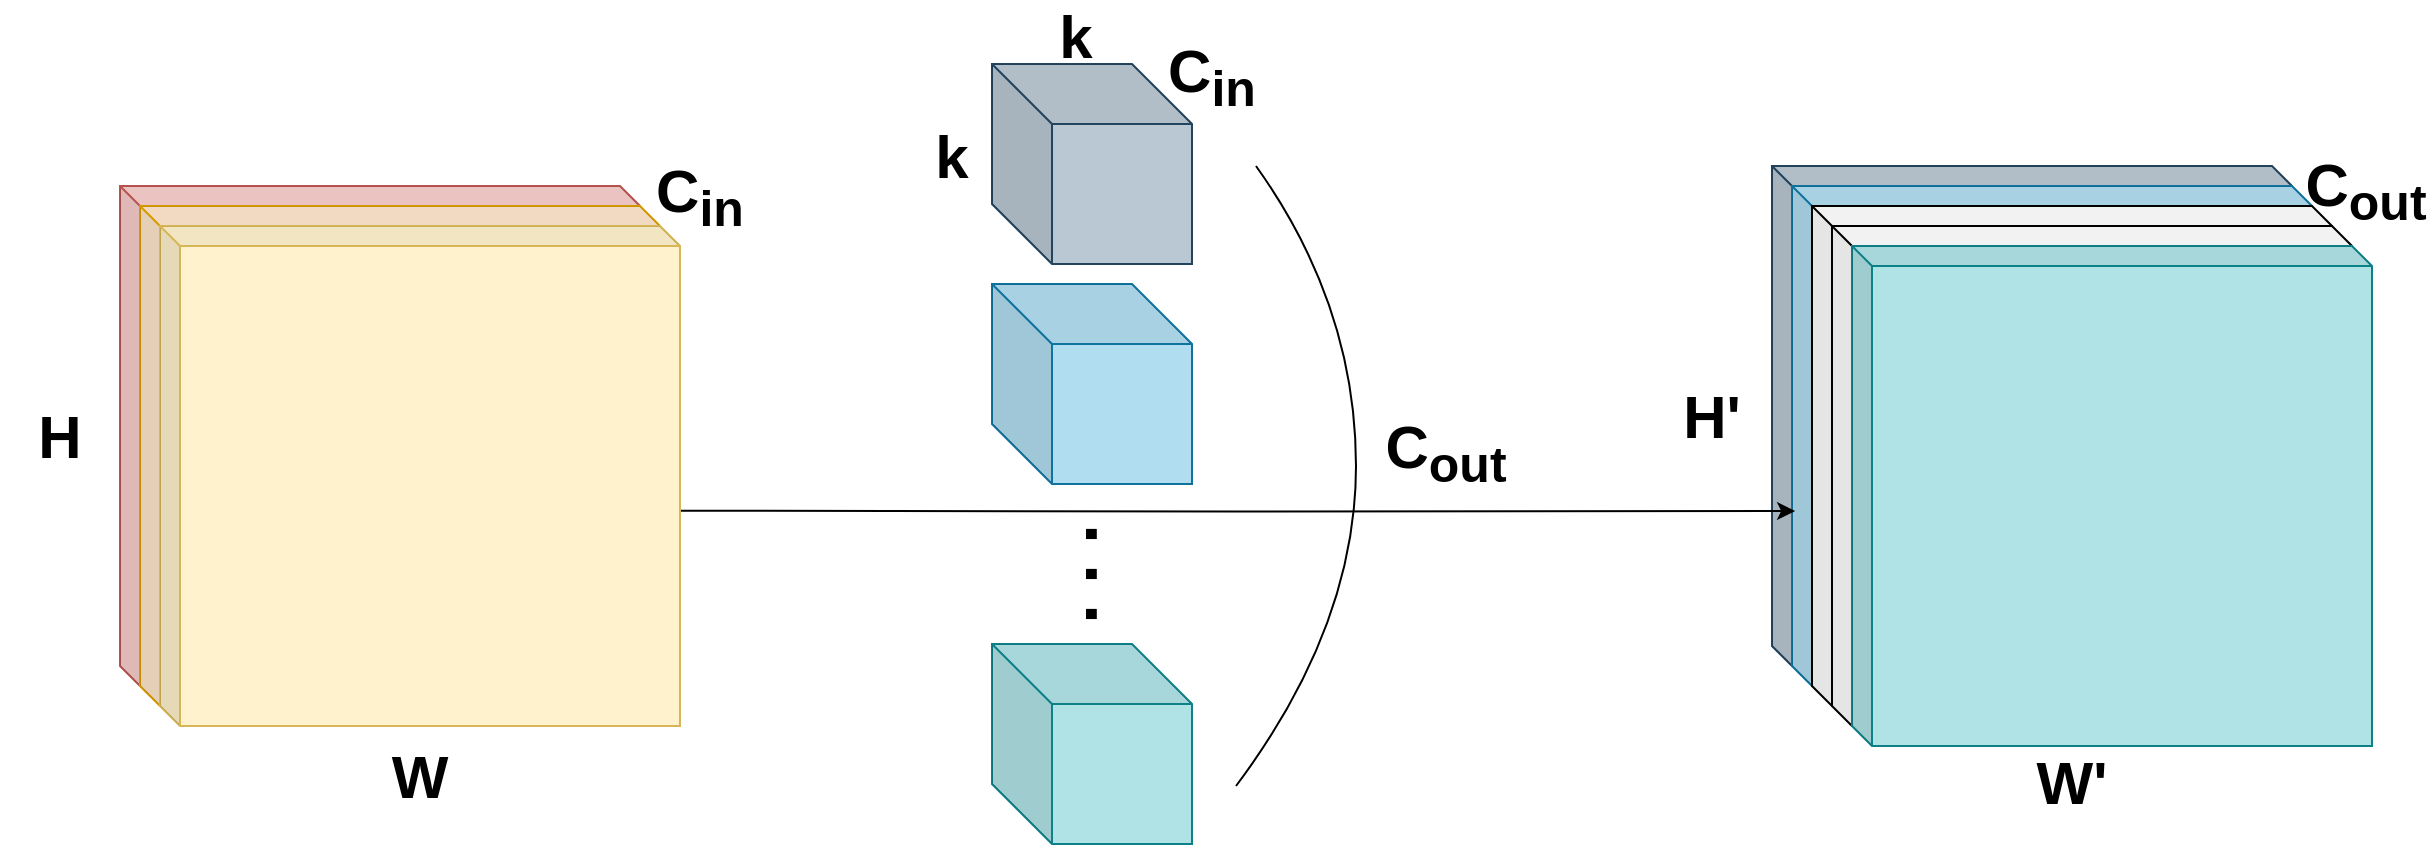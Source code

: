 <mxfile version="21.5.1" type="device" pages="7">
  <diagram name="Page-1" id="66x4gADZPro4NC6LPw2c">
    <mxGraphModel dx="1434" dy="843" grid="1" gridSize="10" guides="1" tooltips="1" connect="1" arrows="1" fold="1" page="1" pageScale="1" pageWidth="827" pageHeight="1169" math="0" shadow="0">
      <root>
        <mxCell id="0" />
        <mxCell id="1" parent="0" />
        <mxCell id="4IzXx20uwHOz1poD9rbi-10" value="" style="group" parent="1" vertex="1" connectable="0">
          <mxGeometry x="860" y="240" width="380" height="320" as="geometry" />
        </mxCell>
        <mxCell id="4IzXx20uwHOz1poD9rbi-1" value="" style="group" parent="4IzXx20uwHOz1poD9rbi-10" vertex="1" connectable="0">
          <mxGeometry width="380" height="320" as="geometry" />
        </mxCell>
        <mxCell id="4IzXx20uwHOz1poD9rbi-2" value="" style="shape=cube;whiteSpace=wrap;html=1;boundedLbl=1;backgroundOutline=1;darkOpacity=0.05;darkOpacity2=0.1;size=10;fillColor=#bac8d3;strokeColor=#23445d;" parent="4IzXx20uwHOz1poD9rbi-1" vertex="1">
          <mxGeometry x="60" y="10" width="260" height="250" as="geometry" />
        </mxCell>
        <mxCell id="4IzXx20uwHOz1poD9rbi-3" value="" style="shape=cube;whiteSpace=wrap;html=1;boundedLbl=1;backgroundOutline=1;darkOpacity=0.05;darkOpacity2=0.1;size=10;fillColor=#b1ddf0;strokeColor=#10739e;" parent="4IzXx20uwHOz1poD9rbi-1" vertex="1">
          <mxGeometry x="70" y="20" width="260" height="250" as="geometry" />
        </mxCell>
        <mxCell id="4IzXx20uwHOz1poD9rbi-4" value="" style="shape=cube;whiteSpace=wrap;html=1;boundedLbl=1;backgroundOutline=1;darkOpacity=0.05;darkOpacity2=0.1;size=10;" parent="4IzXx20uwHOz1poD9rbi-1" vertex="1">
          <mxGeometry x="80" y="30" width="260" height="250" as="geometry" />
        </mxCell>
        <mxCell id="4IzXx20uwHOz1poD9rbi-5" value="&lt;b&gt;&lt;font style=&quot;font-size: 30px;&quot;&gt;W&#39;&lt;/font&gt;&lt;/b&gt;" style="text;html=1;strokeColor=none;fillColor=none;align=center;verticalAlign=middle;whiteSpace=wrap;rounded=0;" parent="4IzXx20uwHOz1poD9rbi-1" vertex="1">
          <mxGeometry x="180" y="303" width="60" height="30" as="geometry" />
        </mxCell>
        <mxCell id="4IzXx20uwHOz1poD9rbi-6" value="&lt;b&gt;&lt;font style=&quot;font-size: 30px;&quot;&gt;H&#39;&lt;/font&gt;&lt;/b&gt;" style="text;html=1;strokeColor=none;fillColor=none;align=center;verticalAlign=middle;whiteSpace=wrap;rounded=0;" parent="4IzXx20uwHOz1poD9rbi-1" vertex="1">
          <mxGeometry y="120" width="60" height="30" as="geometry" />
        </mxCell>
        <mxCell id="4IzXx20uwHOz1poD9rbi-7" value="&lt;b style=&quot;font-size: 30px;&quot;&gt;C&lt;sub&gt;out&lt;/sub&gt;&lt;/b&gt;" style="text;html=1;strokeColor=none;fillColor=none;align=center;verticalAlign=middle;whiteSpace=wrap;rounded=0;fontSize=20;" parent="4IzXx20uwHOz1poD9rbi-1" vertex="1">
          <mxGeometry x="327" y="7" width="60" height="30" as="geometry" />
        </mxCell>
        <mxCell id="4IzXx20uwHOz1poD9rbi-8" value="" style="shape=cube;whiteSpace=wrap;html=1;boundedLbl=1;backgroundOutline=1;darkOpacity=0.05;darkOpacity2=0.1;size=10;" parent="4IzXx20uwHOz1poD9rbi-10" vertex="1">
          <mxGeometry x="90" y="40" width="260" height="250" as="geometry" />
        </mxCell>
        <mxCell id="4IzXx20uwHOz1poD9rbi-9" value="" style="shape=cube;whiteSpace=wrap;html=1;boundedLbl=1;backgroundOutline=1;darkOpacity=0.05;darkOpacity2=0.1;size=10;fillColor=#b0e3e6;strokeColor=#0e8088;" parent="4IzXx20uwHOz1poD9rbi-10" vertex="1">
          <mxGeometry x="100" y="50" width="260" height="250" as="geometry" />
        </mxCell>
        <mxCell id="tD_yghVAK_nTMsRzhmy0-17" value="" style="group" parent="1" vertex="1" connectable="0">
          <mxGeometry x="530" y="199" width="100" height="390" as="geometry" />
        </mxCell>
        <mxCell id="tD_yghVAK_nTMsRzhmy0-13" value="" style="shape=cube;whiteSpace=wrap;html=1;boundedLbl=1;backgroundOutline=1;darkOpacity=0.05;darkOpacity2=0.1;size=30;fillColor=#b1ddf0;strokeColor=#10739e;" parent="tD_yghVAK_nTMsRzhmy0-17" vertex="1">
          <mxGeometry y="110" width="100" height="100" as="geometry" />
        </mxCell>
        <mxCell id="tD_yghVAK_nTMsRzhmy0-15" value="" style="shape=cube;whiteSpace=wrap;html=1;boundedLbl=1;backgroundOutline=1;darkOpacity=0.05;darkOpacity2=0.1;size=30;fillColor=#bac8d3;strokeColor=#23445d;" parent="tD_yghVAK_nTMsRzhmy0-17" vertex="1">
          <mxGeometry width="100" height="100" as="geometry" />
        </mxCell>
        <mxCell id="tD_yghVAK_nTMsRzhmy0-16" value="" style="shape=cube;whiteSpace=wrap;html=1;boundedLbl=1;backgroundOutline=1;darkOpacity=0.05;darkOpacity2=0.1;size=30;fillColor=#b0e3e6;strokeColor=#0e8088;" parent="tD_yghVAK_nTMsRzhmy0-17" vertex="1">
          <mxGeometry y="290" width="100" height="100" as="geometry" />
        </mxCell>
        <mxCell id="tD_yghVAK_nTMsRzhmy0-33" value="&lt;b&gt;&lt;font style=&quot;font-size: 36px;&quot;&gt;. . .&lt;/font&gt;&lt;/b&gt;" style="text;html=1;strokeColor=none;fillColor=none;align=center;verticalAlign=middle;whiteSpace=wrap;rounded=0;rotation=90;" parent="tD_yghVAK_nTMsRzhmy0-17" vertex="1">
          <mxGeometry x="30" y="240" width="60" height="30" as="geometry" />
        </mxCell>
        <mxCell id="zLH4JwXge2nKOZklDTiY-1" style="edgeStyle=orthogonalEdgeStyle;rounded=0;orthogonalLoop=1;jettySize=auto;html=1;entryX=0.006;entryY=0.65;entryDx=0;entryDy=0;entryPerimeter=0;" parent="1" target="4IzXx20uwHOz1poD9rbi-3" edge="1">
          <mxGeometry relative="1" as="geometry">
            <mxPoint x="371.671" y="422.334" as="sourcePoint" />
            <mxPoint x="850.012" y="422.047" as="targetPoint" />
          </mxGeometry>
        </mxCell>
        <mxCell id="L5GtT11vUQguHCWSpUgu-7" value="" style="group" parent="1" vertex="1" connectable="0">
          <mxGeometry x="34" y="250" width="380" height="320" as="geometry" />
        </mxCell>
        <mxCell id="L5GtT11vUQguHCWSpUgu-1" value="" style="shape=cube;whiteSpace=wrap;html=1;boundedLbl=1;backgroundOutline=1;darkOpacity=0.05;darkOpacity2=0.1;size=10;fillColor=#f8cecc;strokeColor=#b85450;" parent="L5GtT11vUQguHCWSpUgu-7" vertex="1">
          <mxGeometry x="60" y="10" width="260" height="250" as="geometry" />
        </mxCell>
        <mxCell id="L5GtT11vUQguHCWSpUgu-2" value="" style="shape=cube;whiteSpace=wrap;html=1;boundedLbl=1;backgroundOutline=1;darkOpacity=0.05;darkOpacity2=0.1;size=10;fillColor=#ffe6cc;strokeColor=#d79b00;" parent="L5GtT11vUQguHCWSpUgu-7" vertex="1">
          <mxGeometry x="70" y="20" width="260" height="250" as="geometry" />
        </mxCell>
        <mxCell id="L5GtT11vUQguHCWSpUgu-3" value="" style="shape=cube;whiteSpace=wrap;html=1;boundedLbl=1;backgroundOutline=1;darkOpacity=0.05;darkOpacity2=0.1;size=10;fillColor=#fff2cc;strokeColor=#d6b656;" parent="L5GtT11vUQguHCWSpUgu-7" vertex="1">
          <mxGeometry x="80" y="30" width="260" height="250" as="geometry" />
        </mxCell>
        <mxCell id="L5GtT11vUQguHCWSpUgu-4" value="&lt;b&gt;&lt;font style=&quot;font-size: 30px;&quot;&gt;W&lt;/font&gt;&lt;/b&gt;" style="text;html=1;strokeColor=none;fillColor=none;align=center;verticalAlign=middle;whiteSpace=wrap;rounded=0;" parent="L5GtT11vUQguHCWSpUgu-7" vertex="1">
          <mxGeometry x="180" y="290" width="60" height="30" as="geometry" />
        </mxCell>
        <mxCell id="L5GtT11vUQguHCWSpUgu-5" value="&lt;b&gt;&lt;font style=&quot;font-size: 30px;&quot;&gt;H&lt;/font&gt;&lt;/b&gt;" style="text;html=1;strokeColor=none;fillColor=none;align=center;verticalAlign=middle;whiteSpace=wrap;rounded=0;" parent="L5GtT11vUQguHCWSpUgu-7" vertex="1">
          <mxGeometry y="120" width="60" height="30" as="geometry" />
        </mxCell>
        <mxCell id="L5GtT11vUQguHCWSpUgu-6" value="&lt;b style=&quot;font-size: 30px;&quot;&gt;C&lt;sub style=&quot;&quot;&gt;in&lt;/sub&gt;&lt;/b&gt;" style="text;html=1;strokeColor=none;fillColor=none;align=center;verticalAlign=middle;whiteSpace=wrap;rounded=0;fontSize=20;" parent="L5GtT11vUQguHCWSpUgu-7" vertex="1">
          <mxGeometry x="320" width="60" height="30" as="geometry" />
        </mxCell>
        <mxCell id="fa-1LVLjvZmwd8tcyy5K-1" value="&lt;b&gt;&lt;font style=&quot;font-size: 30px;&quot;&gt;k&lt;/font&gt;&lt;/b&gt;" style="text;html=1;strokeColor=none;fillColor=none;align=center;verticalAlign=middle;whiteSpace=wrap;rounded=0;" parent="1" vertex="1">
          <mxGeometry x="480" y="230" width="60" height="30" as="geometry" />
        </mxCell>
        <mxCell id="fa-1LVLjvZmwd8tcyy5K-2" value="&lt;b&gt;&lt;font style=&quot;font-size: 30px;&quot;&gt;k&lt;/font&gt;&lt;/b&gt;" style="text;html=1;strokeColor=none;fillColor=none;align=center;verticalAlign=middle;whiteSpace=wrap;rounded=0;" parent="1" vertex="1">
          <mxGeometry x="542" y="170" width="60" height="30" as="geometry" />
        </mxCell>
        <mxCell id="fa-1LVLjvZmwd8tcyy5K-3" value="&lt;b style=&quot;font-size: 30px;&quot;&gt;C&lt;sub style=&quot;&quot;&gt;in&lt;/sub&gt;&lt;/b&gt;" style="text;html=1;strokeColor=none;fillColor=none;align=center;verticalAlign=middle;whiteSpace=wrap;rounded=0;fontSize=20;" parent="1" vertex="1">
          <mxGeometry x="610" y="190" width="60" height="30" as="geometry" />
        </mxCell>
        <mxCell id="fa-1LVLjvZmwd8tcyy5K-4" value="" style="curved=1;endArrow=none;html=1;rounded=0;endFill=0;" parent="1" edge="1">
          <mxGeometry width="50" height="50" relative="1" as="geometry">
            <mxPoint x="652" y="560" as="sourcePoint" />
            <mxPoint x="662" y="250" as="targetPoint" />
            <Array as="points">
              <mxPoint x="712" y="480" />
              <mxPoint x="712" y="320" />
            </Array>
          </mxGeometry>
        </mxCell>
        <mxCell id="fa-1LVLjvZmwd8tcyy5K-9" value="&lt;b style=&quot;font-size: 30px;&quot;&gt;C&lt;sub&gt;out&lt;/sub&gt;&lt;/b&gt;" style="text;html=1;strokeColor=none;fillColor=none;align=center;verticalAlign=middle;whiteSpace=wrap;rounded=0;fontSize=20;" parent="1" vertex="1">
          <mxGeometry x="727" y="378" width="60" height="30" as="geometry" />
        </mxCell>
      </root>
    </mxGraphModel>
  </diagram>
  <diagram id="m2cQW7KrZFjTD95BJ-4E" name="Page-2">
    <mxGraphModel dx="1434" dy="843" grid="1" gridSize="10" guides="1" tooltips="1" connect="1" arrows="1" fold="1" page="1" pageScale="1" pageWidth="827" pageHeight="1169" math="0" shadow="0">
      <root>
        <mxCell id="0" />
        <mxCell id="1" parent="0" />
        <mxCell id="tAQLiF5_e78hBvcNN1Tl-1" value="" style="group" parent="1" vertex="1" connectable="0">
          <mxGeometry x="1181" y="270" width="380" height="320" as="geometry" />
        </mxCell>
        <mxCell id="tAQLiF5_e78hBvcNN1Tl-2" value="" style="group" parent="tAQLiF5_e78hBvcNN1Tl-1" vertex="1" connectable="0">
          <mxGeometry width="380" height="320" as="geometry" />
        </mxCell>
        <mxCell id="tAQLiF5_e78hBvcNN1Tl-3" value="" style="shape=cube;whiteSpace=wrap;html=1;boundedLbl=1;backgroundOutline=1;darkOpacity=0.05;darkOpacity2=0.1;size=10;fillColor=#bac8d3;strokeColor=#23445d;" parent="tAQLiF5_e78hBvcNN1Tl-2" vertex="1">
          <mxGeometry x="60" y="10" width="260" height="250" as="geometry" />
        </mxCell>
        <mxCell id="tAQLiF5_e78hBvcNN1Tl-4" value="" style="shape=cube;whiteSpace=wrap;html=1;boundedLbl=1;backgroundOutline=1;darkOpacity=0.05;darkOpacity2=0.1;size=10;fillColor=#b1ddf0;strokeColor=#10739e;" parent="tAQLiF5_e78hBvcNN1Tl-2" vertex="1">
          <mxGeometry x="70" y="20" width="260" height="250" as="geometry" />
        </mxCell>
        <mxCell id="tAQLiF5_e78hBvcNN1Tl-5" value="" style="shape=cube;whiteSpace=wrap;html=1;boundedLbl=1;backgroundOutline=1;darkOpacity=0.05;darkOpacity2=0.1;size=10;" parent="tAQLiF5_e78hBvcNN1Tl-2" vertex="1">
          <mxGeometry x="80" y="30" width="260" height="250" as="geometry" />
        </mxCell>
        <mxCell id="tAQLiF5_e78hBvcNN1Tl-6" value="&lt;b&gt;&lt;font style=&quot;font-size: 30px;&quot;&gt;W&#39;&lt;/font&gt;&lt;/b&gt;" style="text;html=1;strokeColor=none;fillColor=none;align=center;verticalAlign=middle;whiteSpace=wrap;rounded=0;" parent="tAQLiF5_e78hBvcNN1Tl-2" vertex="1">
          <mxGeometry x="180" y="303" width="60" height="30" as="geometry" />
        </mxCell>
        <mxCell id="tAQLiF5_e78hBvcNN1Tl-7" value="&lt;b&gt;&lt;font style=&quot;font-size: 30px;&quot;&gt;H&#39;&lt;/font&gt;&lt;/b&gt;" style="text;html=1;strokeColor=none;fillColor=none;align=center;verticalAlign=middle;whiteSpace=wrap;rounded=0;" parent="tAQLiF5_e78hBvcNN1Tl-2" vertex="1">
          <mxGeometry y="120" width="60" height="30" as="geometry" />
        </mxCell>
        <mxCell id="tAQLiF5_e78hBvcNN1Tl-8" value="&lt;b style=&quot;font-size: 30px;&quot;&gt;C&lt;sub&gt;out&lt;/sub&gt;&lt;/b&gt;" style="text;html=1;strokeColor=none;fillColor=none;align=center;verticalAlign=middle;whiteSpace=wrap;rounded=0;fontSize=20;" parent="tAQLiF5_e78hBvcNN1Tl-2" vertex="1">
          <mxGeometry x="327" y="7" width="60" height="30" as="geometry" />
        </mxCell>
        <mxCell id="Aem5M7W_eRZbwuR8MGYX-1" value="" style="curved=1;endArrow=none;html=1;rounded=0;endFill=0;" parent="tAQLiF5_e78hBvcNN1Tl-2" edge="1">
          <mxGeometry width="50" height="50" relative="1" as="geometry">
            <mxPoint x="-101" y="290" as="sourcePoint" />
            <mxPoint x="-91" y="-20" as="targetPoint" />
            <Array as="points">
              <mxPoint x="-41" y="210" />
              <mxPoint x="-41" y="50" />
            </Array>
          </mxGeometry>
        </mxCell>
        <mxCell id="tAQLiF5_e78hBvcNN1Tl-9" value="" style="shape=cube;whiteSpace=wrap;html=1;boundedLbl=1;backgroundOutline=1;darkOpacity=0.05;darkOpacity2=0.1;size=10;" parent="tAQLiF5_e78hBvcNN1Tl-1" vertex="1">
          <mxGeometry x="90" y="40" width="260" height="250" as="geometry" />
        </mxCell>
        <mxCell id="tAQLiF5_e78hBvcNN1Tl-10" value="" style="shape=cube;whiteSpace=wrap;html=1;boundedLbl=1;backgroundOutline=1;darkOpacity=0.05;darkOpacity2=0.1;size=10;fillColor=#b0e3e6;strokeColor=#0e8088;" parent="tAQLiF5_e78hBvcNN1Tl-1" vertex="1">
          <mxGeometry x="100" y="50" width="260" height="250" as="geometry" />
        </mxCell>
        <mxCell id="ta9T8yQsvxKugUh9Nd6L-8" value="" style="group" parent="1" vertex="1" connectable="0">
          <mxGeometry x="590" y="264" width="380" height="320" as="geometry" />
        </mxCell>
        <mxCell id="ta9T8yQsvxKugUh9Nd6L-9" value="" style="shape=cube;whiteSpace=wrap;html=1;boundedLbl=1;backgroundOutline=1;darkOpacity=0.05;darkOpacity2=0.1;size=10;fillColor=#f8cecc;strokeColor=#b85450;" parent="ta9T8yQsvxKugUh9Nd6L-8" vertex="1">
          <mxGeometry x="60" y="10" width="260" height="250" as="geometry" />
        </mxCell>
        <mxCell id="ta9T8yQsvxKugUh9Nd6L-10" value="" style="shape=cube;whiteSpace=wrap;html=1;boundedLbl=1;backgroundOutline=1;darkOpacity=0.05;darkOpacity2=0.1;size=10;fillColor=#ffe6cc;strokeColor=#d79b00;" parent="ta9T8yQsvxKugUh9Nd6L-8" vertex="1">
          <mxGeometry x="70" y="20" width="260" height="250" as="geometry" />
        </mxCell>
        <mxCell id="ta9T8yQsvxKugUh9Nd6L-11" value="" style="shape=cube;whiteSpace=wrap;html=1;boundedLbl=1;backgroundOutline=1;darkOpacity=0.05;darkOpacity2=0.1;size=10;fillColor=#fff2cc;strokeColor=#d6b656;" parent="ta9T8yQsvxKugUh9Nd6L-8" vertex="1">
          <mxGeometry x="80" y="30" width="260" height="250" as="geometry" />
        </mxCell>
        <mxCell id="ta9T8yQsvxKugUh9Nd6L-12" value="&lt;b&gt;&lt;font style=&quot;font-size: 30px;&quot;&gt;W&lt;/font&gt;&lt;/b&gt;" style="text;html=1;strokeColor=none;fillColor=none;align=center;verticalAlign=middle;whiteSpace=wrap;rounded=0;" parent="ta9T8yQsvxKugUh9Nd6L-8" vertex="1">
          <mxGeometry x="180" y="290" width="60" height="30" as="geometry" />
        </mxCell>
        <mxCell id="ta9T8yQsvxKugUh9Nd6L-13" value="&lt;b&gt;&lt;font style=&quot;font-size: 30px;&quot;&gt;H&lt;/font&gt;&lt;/b&gt;" style="text;html=1;strokeColor=none;fillColor=none;align=center;verticalAlign=middle;whiteSpace=wrap;rounded=0;" parent="ta9T8yQsvxKugUh9Nd6L-8" vertex="1">
          <mxGeometry y="120" width="60" height="30" as="geometry" />
        </mxCell>
        <mxCell id="ta9T8yQsvxKugUh9Nd6L-14" value="&lt;b style=&quot;font-size: 30px;&quot;&gt;C&lt;sub style=&quot;&quot;&gt;in&lt;/sub&gt;&lt;/b&gt;" style="text;html=1;strokeColor=none;fillColor=none;align=center;verticalAlign=middle;whiteSpace=wrap;rounded=0;fontSize=20;" parent="ta9T8yQsvxKugUh9Nd6L-8" vertex="1">
          <mxGeometry x="320" width="60" height="30" as="geometry" />
        </mxCell>
        <mxCell id="UZDksRgdLpu6_1tCmabi-27" style="edgeStyle=orthogonalEdgeStyle;rounded=0;orthogonalLoop=1;jettySize=auto;html=1;" parent="1" edge="1">
          <mxGeometry relative="1" as="geometry">
            <mxPoint x="371.671" y="422.335" as="sourcePoint" />
            <mxPoint x="660" y="422" as="targetPoint" />
          </mxGeometry>
        </mxCell>
        <mxCell id="UZDksRgdLpu6_1tCmabi-28" style="edgeStyle=orthogonalEdgeStyle;rounded=0;orthogonalLoop=1;jettySize=auto;html=1;exitX=0;exitY=0;exitDx=260;exitDy=130;exitPerimeter=0;entryX=-0.01;entryY=0.497;entryDx=0;entryDy=0;entryPerimeter=0;" parent="1" source="ta9T8yQsvxKugUh9Nd6L-11" target="tAQLiF5_e78hBvcNN1Tl-5" edge="1">
          <mxGeometry relative="1" as="geometry">
            <mxPoint x="1081.67" y="422.31" as="sourcePoint" />
            <mxPoint x="1210" y="424" as="targetPoint" />
          </mxGeometry>
        </mxCell>
        <mxCell id="UZDksRgdLpu6_1tCmabi-29" value="" style="group" parent="1" vertex="1" connectable="0">
          <mxGeometry x="1020" y="230" width="60" height="355" as="geometry" />
        </mxCell>
        <mxCell id="UZDksRgdLpu6_1tCmabi-7" value="" style="shape=cube;whiteSpace=wrap;html=1;boundedLbl=1;backgroundOutline=1;darkOpacity=0.05;darkOpacity2=0.1;size=40;fillColor=#bac8d3;strokeColor=#23445d;" parent="UZDksRgdLpu6_1tCmabi-29" vertex="1">
          <mxGeometry width="60" height="60" as="geometry" />
        </mxCell>
        <mxCell id="UZDksRgdLpu6_1tCmabi-9" value="&lt;b&gt;&lt;font style=&quot;font-size: 36px;&quot;&gt;. . .&lt;/font&gt;&lt;/b&gt;" style="text;html=1;strokeColor=none;fillColor=none;align=center;verticalAlign=middle;whiteSpace=wrap;rounded=0;rotation=90;" parent="UZDksRgdLpu6_1tCmabi-29" vertex="1">
          <mxGeometry x="3" y="212" width="62" height="30" as="geometry" />
        </mxCell>
        <mxCell id="UZDksRgdLpu6_1tCmabi-24" value="" style="shape=cube;whiteSpace=wrap;html=1;boundedLbl=1;backgroundOutline=1;darkOpacity=0.05;darkOpacity2=0.1;size=40;fillColor=#b1ddf0;strokeColor=#10739e;" parent="UZDksRgdLpu6_1tCmabi-29" vertex="1">
          <mxGeometry y="100" width="60" height="60" as="geometry" />
        </mxCell>
        <mxCell id="UZDksRgdLpu6_1tCmabi-25" value="" style="shape=cube;whiteSpace=wrap;html=1;boundedLbl=1;backgroundOutline=1;darkOpacity=0.05;darkOpacity2=0.1;size=40;fillColor=#b0e3e6;strokeColor=#0e8088;" parent="UZDksRgdLpu6_1tCmabi-29" vertex="1">
          <mxGeometry y="295" width="60" height="60" as="geometry" />
        </mxCell>
        <mxCell id="ta9T8yQsvxKugUh9Nd6L-1" value="" style="group" parent="1" vertex="1" connectable="0">
          <mxGeometry x="34" y="264" width="380" height="320" as="geometry" />
        </mxCell>
        <mxCell id="ta9T8yQsvxKugUh9Nd6L-2" value="" style="shape=cube;whiteSpace=wrap;html=1;boundedLbl=1;backgroundOutline=1;darkOpacity=0.05;darkOpacity2=0.1;size=10;fillColor=#f8cecc;strokeColor=#b85450;" parent="ta9T8yQsvxKugUh9Nd6L-1" vertex="1">
          <mxGeometry x="60" y="10" width="260" height="250" as="geometry" />
        </mxCell>
        <mxCell id="ta9T8yQsvxKugUh9Nd6L-3" value="" style="shape=cube;whiteSpace=wrap;html=1;boundedLbl=1;backgroundOutline=1;darkOpacity=0.05;darkOpacity2=0.1;size=10;fillColor=#ffe6cc;strokeColor=#d79b00;" parent="ta9T8yQsvxKugUh9Nd6L-1" vertex="1">
          <mxGeometry x="70" y="20" width="260" height="250" as="geometry" />
        </mxCell>
        <mxCell id="ta9T8yQsvxKugUh9Nd6L-4" value="" style="shape=cube;whiteSpace=wrap;html=1;boundedLbl=1;backgroundOutline=1;darkOpacity=0.05;darkOpacity2=0.1;size=10;fillColor=#fff2cc;strokeColor=#d6b656;" parent="ta9T8yQsvxKugUh9Nd6L-1" vertex="1">
          <mxGeometry x="80" y="30" width="260" height="250" as="geometry" />
        </mxCell>
        <mxCell id="ta9T8yQsvxKugUh9Nd6L-5" value="&lt;b&gt;&lt;font style=&quot;font-size: 30px;&quot;&gt;W&lt;/font&gt;&lt;/b&gt;" style="text;html=1;strokeColor=none;fillColor=none;align=center;verticalAlign=middle;whiteSpace=wrap;rounded=0;" parent="ta9T8yQsvxKugUh9Nd6L-1" vertex="1">
          <mxGeometry x="180" y="290" width="60" height="30" as="geometry" />
        </mxCell>
        <mxCell id="ta9T8yQsvxKugUh9Nd6L-6" value="&lt;b&gt;&lt;font style=&quot;font-size: 30px;&quot;&gt;H&lt;/font&gt;&lt;/b&gt;" style="text;html=1;strokeColor=none;fillColor=none;align=center;verticalAlign=middle;whiteSpace=wrap;rounded=0;" parent="ta9T8yQsvxKugUh9Nd6L-1" vertex="1">
          <mxGeometry y="120" width="60" height="30" as="geometry" />
        </mxCell>
        <mxCell id="ta9T8yQsvxKugUh9Nd6L-7" value="&lt;b style=&quot;font-size: 30px;&quot;&gt;C&lt;sub style=&quot;&quot;&gt;in&lt;/sub&gt;&lt;/b&gt;" style="text;html=1;strokeColor=none;fillColor=none;align=center;verticalAlign=middle;whiteSpace=wrap;rounded=0;fontSize=20;" parent="ta9T8yQsvxKugUh9Nd6L-1" vertex="1">
          <mxGeometry x="320" width="60" height="30" as="geometry" />
        </mxCell>
        <mxCell id="7Qzzs1CwmsUikivAQ_q--1" value="" style="group" parent="1" vertex="1" connectable="0">
          <mxGeometry x="450" y="360" width="120" height="120" as="geometry" />
        </mxCell>
        <mxCell id="UZDksRgdLpu6_1tCmabi-17" value="" style="shape=cube;whiteSpace=wrap;html=1;boundedLbl=1;backgroundOutline=1;darkOpacity=0.05;darkOpacity2=0.1;size=10;" parent="7Qzzs1CwmsUikivAQ_q--1" vertex="1">
          <mxGeometry width="100" height="100" as="geometry" />
        </mxCell>
        <mxCell id="UZDksRgdLpu6_1tCmabi-18" value="" style="shape=cube;whiteSpace=wrap;html=1;boundedLbl=1;backgroundOutline=1;darkOpacity=0.05;darkOpacity2=0.1;size=10;" parent="7Qzzs1CwmsUikivAQ_q--1" vertex="1">
          <mxGeometry x="10" y="10" width="100" height="100" as="geometry" />
        </mxCell>
        <mxCell id="UZDksRgdLpu6_1tCmabi-19" value="" style="shape=cube;whiteSpace=wrap;html=1;boundedLbl=1;backgroundOutline=1;darkOpacity=0.05;darkOpacity2=0.1;size=10;" parent="7Qzzs1CwmsUikivAQ_q--1" vertex="1">
          <mxGeometry x="20" y="20" width="100" height="100" as="geometry" />
        </mxCell>
        <mxCell id="Aem5M7W_eRZbwuR8MGYX-2" value="&lt;b style=&quot;font-size: 30px;&quot;&gt;C&lt;sub&gt;out&lt;/sub&gt;&lt;/b&gt;" style="text;html=1;strokeColor=none;fillColor=none;align=center;verticalAlign=middle;whiteSpace=wrap;rounded=0;fontSize=20;" parent="1" vertex="1">
          <mxGeometry x="1140" y="330" width="60" height="30" as="geometry" />
        </mxCell>
      </root>
    </mxGraphModel>
  </diagram>
  <diagram id="5DYCnonbg8uohMjSPTKY" name="Page-3">
    <mxGraphModel dx="1434" dy="843" grid="1" gridSize="10" guides="1" tooltips="1" connect="1" arrows="1" fold="1" page="1" pageScale="1" pageWidth="827" pageHeight="1169" math="0" shadow="0">
      <root>
        <mxCell id="0" />
        <mxCell id="1" parent="0" />
        <mxCell id="F_g8TWsC9NttWH3X8IXN-13" value="" style="group" parent="1" vertex="1" connectable="0">
          <mxGeometry x="800" y="290" width="340" height="277" as="geometry" />
        </mxCell>
        <mxCell id="F_g8TWsC9NttWH3X8IXN-6" value="" style="shape=cube;whiteSpace=wrap;html=1;boundedLbl=1;backgroundOutline=1;darkOpacity=0.05;darkOpacity2=0.1;size=10;fillColor=#f8cecc;strokeColor=#b85450;" parent="F_g8TWsC9NttWH3X8IXN-13" vertex="1">
          <mxGeometry y="7" width="260" height="250" as="geometry" />
        </mxCell>
        <mxCell id="F_g8TWsC9NttWH3X8IXN-7" value="" style="shape=cube;whiteSpace=wrap;html=1;boundedLbl=1;backgroundOutline=1;darkOpacity=0.05;darkOpacity2=0.1;size=10;fillColor=#ffe6cc;strokeColor=#d79b00;" parent="F_g8TWsC9NttWH3X8IXN-13" vertex="1">
          <mxGeometry x="10" y="17" width="260" height="250" as="geometry" />
        </mxCell>
        <mxCell id="F_g8TWsC9NttWH3X8IXN-8" value="" style="shape=cube;whiteSpace=wrap;html=1;boundedLbl=1;backgroundOutline=1;darkOpacity=0.05;darkOpacity2=0.1;size=10;fillColor=#fff2cc;strokeColor=#d6b656;" parent="F_g8TWsC9NttWH3X8IXN-13" vertex="1">
          <mxGeometry x="20" y="27" width="260" height="250" as="geometry" />
        </mxCell>
        <mxCell id="F_g8TWsC9NttWH3X8IXN-11" value="&lt;span style=&quot;font-size: 30px;&quot;&gt;&lt;b&gt;C&#39;&amp;lt;C&lt;/b&gt;&lt;/span&gt;" style="text;html=1;strokeColor=none;fillColor=none;align=center;verticalAlign=middle;whiteSpace=wrap;rounded=0;fontSize=20;" parent="F_g8TWsC9NttWH3X8IXN-13" vertex="1">
          <mxGeometry x="280" width="60" height="30" as="geometry" />
        </mxCell>
        <mxCell id="BcDl1MzF-C2EgzNi_wbG-1" value="" style="shape=cube;whiteSpace=wrap;html=1;boundedLbl=1;backgroundOutline=1;darkOpacity=0.05;darkOpacity2=0.1;size=10;" parent="1" vertex="1">
          <mxGeometry x="114" y="280" width="260" height="250" as="geometry" />
        </mxCell>
        <mxCell id="BcDl1MzF-C2EgzNi_wbG-2" value="" style="shape=cube;whiteSpace=wrap;html=1;boundedLbl=1;backgroundOutline=1;darkOpacity=0.05;darkOpacity2=0.1;size=10;" parent="1" vertex="1">
          <mxGeometry x="124" y="290" width="260" height="250" as="geometry" />
        </mxCell>
        <mxCell id="BcDl1MzF-C2EgzNi_wbG-3" value="" style="shape=cube;whiteSpace=wrap;html=1;boundedLbl=1;backgroundOutline=1;darkOpacity=0.05;darkOpacity2=0.1;size=10;" parent="1" vertex="1">
          <mxGeometry x="134" y="300" width="260" height="250" as="geometry" />
        </mxCell>
        <mxCell id="BcDl1MzF-C2EgzNi_wbG-4" value="" style="shape=cube;whiteSpace=wrap;html=1;boundedLbl=1;backgroundOutline=1;darkOpacity=0.05;darkOpacity2=0.1;size=10;" parent="1" vertex="1">
          <mxGeometry x="144" y="310" width="260" height="250" as="geometry" />
        </mxCell>
        <mxCell id="F_g8TWsC9NttWH3X8IXN-12" style="edgeStyle=orthogonalEdgeStyle;rounded=0;orthogonalLoop=1;jettySize=auto;html=1;entryX=-0.012;entryY=0.512;entryDx=0;entryDy=0;entryPerimeter=0;" parent="1" source="BcDl1MzF-C2EgzNi_wbG-5" target="F_g8TWsC9NttWH3X8IXN-8" edge="1">
          <mxGeometry relative="1" as="geometry" />
        </mxCell>
        <mxCell id="BcDl1MzF-C2EgzNi_wbG-5" value="" style="shape=cube;whiteSpace=wrap;html=1;boundedLbl=1;backgroundOutline=1;darkOpacity=0.05;darkOpacity2=0.1;size=10;" parent="1" vertex="1">
          <mxGeometry x="154" y="320" width="260" height="250" as="geometry" />
        </mxCell>
        <mxCell id="U_tXJ-0TOVGuRYoj1v8t-1" value="&lt;span style=&quot;font-size: 30px;&quot;&gt;&lt;b&gt;C&lt;/b&gt;&lt;/span&gt;" style="text;html=1;strokeColor=none;fillColor=none;align=center;verticalAlign=middle;whiteSpace=wrap;rounded=0;fontSize=20;" parent="1" vertex="1">
          <mxGeometry x="384" y="280" width="60" height="30" as="geometry" />
        </mxCell>
        <mxCell id="F_g8TWsC9NttWH3X8IXN-1" value="" style="group" parent="1" vertex="1" connectable="0">
          <mxGeometry x="560" y="260" width="60" height="355" as="geometry" />
        </mxCell>
        <mxCell id="F_g8TWsC9NttWH3X8IXN-2" value="" style="shape=cube;whiteSpace=wrap;html=1;boundedLbl=1;backgroundOutline=1;darkOpacity=0.05;darkOpacity2=0.1;size=40;fillColor=#f8cecc;strokeColor=#b85450;" parent="F_g8TWsC9NttWH3X8IXN-1" vertex="1">
          <mxGeometry width="60" height="60" as="geometry" />
        </mxCell>
        <mxCell id="F_g8TWsC9NttWH3X8IXN-3" value="&lt;b&gt;&lt;font style=&quot;font-size: 36px;&quot;&gt;. . .&lt;/font&gt;&lt;/b&gt;" style="text;html=1;align=center;verticalAlign=middle;whiteSpace=wrap;rounded=0;rotation=90;" parent="F_g8TWsC9NttWH3X8IXN-1" vertex="1">
          <mxGeometry x="3" y="212" width="62" height="30" as="geometry" />
        </mxCell>
        <mxCell id="F_g8TWsC9NttWH3X8IXN-4" value="" style="shape=cube;whiteSpace=wrap;html=1;boundedLbl=1;backgroundOutline=1;darkOpacity=0.05;darkOpacity2=0.1;size=40;fillColor=#ffe6cc;strokeColor=#d79b00;" parent="F_g8TWsC9NttWH3X8IXN-1" vertex="1">
          <mxGeometry y="100" width="60" height="60" as="geometry" />
        </mxCell>
        <mxCell id="F_g8TWsC9NttWH3X8IXN-5" value="" style="shape=cube;whiteSpace=wrap;html=1;boundedLbl=1;backgroundOutline=1;darkOpacity=0.05;darkOpacity2=0.1;size=40;fillColor=#fff2cc;strokeColor=#d6b656;" parent="F_g8TWsC9NttWH3X8IXN-1" vertex="1">
          <mxGeometry y="295" width="60" height="60" as="geometry" />
        </mxCell>
        <mxCell id="F_g8TWsC9NttWH3X8IXN-15" value="" style="group" parent="1" vertex="1" connectable="0">
          <mxGeometry x="1250" y="100" width="172" height="355" as="geometry" />
        </mxCell>
        <mxCell id="F_g8TWsC9NttWH3X8IXN-21" value="" style="group" parent="F_g8TWsC9NttWH3X8IXN-15" vertex="1" connectable="0">
          <mxGeometry y="110" width="63" height="223.5" as="geometry" />
        </mxCell>
        <mxCell id="F_g8TWsC9NttWH3X8IXN-16" value="" style="shape=cube;whiteSpace=wrap;html=1;boundedLbl=1;backgroundOutline=1;darkOpacity=0.05;darkOpacity2=0.1;size=40;fillColor=#e1d5e7;strokeColor=#9673a6;" parent="F_g8TWsC9NttWH3X8IXN-21" vertex="1">
          <mxGeometry x="3" width="60" height="60" as="geometry" />
        </mxCell>
        <mxCell id="F_g8TWsC9NttWH3X8IXN-17" value="&lt;b&gt;&lt;font style=&quot;font-size: 36px;&quot;&gt;. . .&lt;/font&gt;&lt;/b&gt;" style="text;html=1;align=center;verticalAlign=middle;whiteSpace=wrap;rounded=0;rotation=90;" parent="F_g8TWsC9NttWH3X8IXN-21" vertex="1">
          <mxGeometry x="3" y="122.5" width="62" height="30" as="geometry" />
        </mxCell>
        <mxCell id="F_g8TWsC9NttWH3X8IXN-18" value="" style="shape=cube;whiteSpace=wrap;html=1;boundedLbl=1;backgroundOutline=1;darkOpacity=0.05;darkOpacity2=0.1;size=40;fillColor=#e1d5e7;strokeColor=#9673a6;" parent="F_g8TWsC9NttWH3X8IXN-21" vertex="1">
          <mxGeometry y="60" width="60" height="60" as="geometry" />
        </mxCell>
        <mxCell id="F_g8TWsC9NttWH3X8IXN-19" value="" style="shape=cube;whiteSpace=wrap;html=1;boundedLbl=1;backgroundOutline=1;darkOpacity=0.05;darkOpacity2=0.1;size=40;fillColor=#e1d5e7;strokeColor=#9673a6;" parent="F_g8TWsC9NttWH3X8IXN-21" vertex="1">
          <mxGeometry y="163.5" width="60" height="60" as="geometry" />
        </mxCell>
        <mxCell id="F_g8TWsC9NttWH3X8IXN-22" style="edgeStyle=orthogonalEdgeStyle;rounded=0;orthogonalLoop=1;jettySize=auto;html=1;entryX=0;entryY=0;entryDx=0;entryDy=20;entryPerimeter=0;" parent="1" source="F_g8TWsC9NttWH3X8IXN-8" target="F_g8TWsC9NttWH3X8IXN-18" edge="1">
          <mxGeometry relative="1" as="geometry" />
        </mxCell>
        <mxCell id="a3Sf2HOF11cvswCTGHy5-1" value="" style="group" parent="1" vertex="1" connectable="0">
          <mxGeometry x="1250" y="482" width="67.71" height="261" as="geometry" />
        </mxCell>
        <mxCell id="a3Sf2HOF11cvswCTGHy5-2" value="" style="shape=cube;whiteSpace=wrap;html=1;boundedLbl=1;backgroundOutline=1;darkOpacity=0.05;darkOpacity2=0.1;size=17;fillColor=#b0e3e6;strokeColor=#0e8088;" parent="a3Sf2HOF11cvswCTGHy5-1" vertex="1">
          <mxGeometry y="73.615" width="66.92" height="66.923" as="geometry" />
        </mxCell>
        <mxCell id="a3Sf2HOF11cvswCTGHy5-3" value="" style="shape=cube;whiteSpace=wrap;html=1;boundedLbl=1;backgroundOutline=1;darkOpacity=0.05;darkOpacity2=0.1;size=20;fillColor=#b0e3e6;strokeColor=#0e8088;" parent="a3Sf2HOF11cvswCTGHy5-1" vertex="1">
          <mxGeometry width="66.92" height="66.923" as="geometry" />
        </mxCell>
        <mxCell id="a3Sf2HOF11cvswCTGHy5-4" value="" style="shape=cube;whiteSpace=wrap;html=1;boundedLbl=1;backgroundOutline=1;darkOpacity=0.05;darkOpacity2=0.1;size=20;fillColor=#b0e3e6;strokeColor=#0e8088;" parent="a3Sf2HOF11cvswCTGHy5-1" vertex="1">
          <mxGeometry y="194.077" width="66.92" height="66.923" as="geometry" />
        </mxCell>
        <mxCell id="a3Sf2HOF11cvswCTGHy5-5" value="&lt;b&gt;&lt;font style=&quot;font-size: 36px;&quot;&gt;. . .&lt;/font&gt;&lt;/b&gt;" style="text;html=1;align=center;verticalAlign=middle;whiteSpace=wrap;rounded=0;rotation=90;" parent="a3Sf2HOF11cvswCTGHy5-1" vertex="1">
          <mxGeometry x="17.6" y="158.9" width="55.11" height="20.08" as="geometry" />
        </mxCell>
        <mxCell id="a3Sf2HOF11cvswCTGHy5-6" value="&lt;b&gt;&lt;font style=&quot;font-size: 30px;&quot;&gt;3&lt;/font&gt;&lt;/b&gt;" style="text;html=1;align=center;verticalAlign=middle;whiteSpace=wrap;rounded=0;" parent="1" vertex="1">
          <mxGeometry x="1210" y="493" width="60" height="30" as="geometry" />
        </mxCell>
        <mxCell id="a3Sf2HOF11cvswCTGHy5-7" value="&lt;b&gt;&lt;font style=&quot;font-size: 30px;&quot;&gt;3&lt;/font&gt;&lt;/b&gt;" style="text;html=1;align=center;verticalAlign=middle;whiteSpace=wrap;rounded=0;" parent="1" vertex="1">
          <mxGeometry x="1250" y="453" width="60" height="30" as="geometry" />
        </mxCell>
        <mxCell id="a3Sf2HOF11cvswCTGHy5-11" value="&lt;b&gt;&lt;font style=&quot;font-size: 30px;&quot;&gt;1&lt;/font&gt;&lt;/b&gt;" style="text;html=1;align=center;verticalAlign=middle;whiteSpace=wrap;rounded=0;" parent="1" vertex="1">
          <mxGeometry x="544" y="229" width="60" height="30" as="geometry" />
        </mxCell>
        <mxCell id="a3Sf2HOF11cvswCTGHy5-12" value="&lt;b&gt;&lt;font style=&quot;font-size: 30px;&quot;&gt;1&lt;/font&gt;&lt;/b&gt;" style="text;html=1;align=center;verticalAlign=middle;whiteSpace=wrap;rounded=0;" parent="1" vertex="1">
          <mxGeometry x="519" y="256" width="60" height="30" as="geometry" />
        </mxCell>
        <mxCell id="a3Sf2HOF11cvswCTGHy5-13" value="&lt;b&gt;&lt;font style=&quot;font-size: 30px;&quot;&gt;1&lt;/font&gt;&lt;/b&gt;" style="text;html=1;align=center;verticalAlign=middle;whiteSpace=wrap;rounded=0;" parent="1" vertex="1">
          <mxGeometry x="1232" y="178" width="60" height="30" as="geometry" />
        </mxCell>
        <mxCell id="a3Sf2HOF11cvswCTGHy5-14" value="&lt;b&gt;&lt;font style=&quot;font-size: 30px;&quot;&gt;1&lt;/font&gt;&lt;/b&gt;" style="text;html=1;align=center;verticalAlign=middle;whiteSpace=wrap;rounded=0;" parent="1" vertex="1">
          <mxGeometry x="1207" y="205" width="60" height="30" as="geometry" />
        </mxCell>
        <mxCell id="a3Sf2HOF11cvswCTGHy5-15" style="edgeStyle=orthogonalEdgeStyle;rounded=0;orthogonalLoop=1;jettySize=auto;html=1;entryX=0;entryY=0;entryDx=0;entryDy=24.962;entryPerimeter=0;" parent="1" source="F_g8TWsC9NttWH3X8IXN-8" target="a3Sf2HOF11cvswCTGHy5-2" edge="1">
          <mxGeometry relative="1" as="geometry" />
        </mxCell>
        <mxCell id="a3Sf2HOF11cvswCTGHy5-16" value="" style="shape=cube;whiteSpace=wrap;html=1;boundedLbl=1;backgroundOutline=1;darkOpacity=0.05;darkOpacity2=0.1;size=10;fillColor=#d0cee2;strokeColor=#56517e;" parent="1" vertex="1">
          <mxGeometry x="1510" y="293" width="260" height="250" as="geometry" />
        </mxCell>
        <mxCell id="a3Sf2HOF11cvswCTGHy5-17" value="" style="shape=cube;whiteSpace=wrap;html=1;boundedLbl=1;backgroundOutline=1;darkOpacity=0.05;darkOpacity2=0.1;size=10;fillColor=#d0cee2;strokeColor=#56517e;" parent="1" vertex="1">
          <mxGeometry x="1520" y="303" width="260" height="250" as="geometry" />
        </mxCell>
        <mxCell id="a3Sf2HOF11cvswCTGHy5-18" value="" style="shape=cube;whiteSpace=wrap;html=1;boundedLbl=1;backgroundOutline=1;darkOpacity=0.05;darkOpacity2=0.1;size=10;fillColor=#b0e3e6;strokeColor=#0e8088;" parent="1" vertex="1">
          <mxGeometry x="1530" y="313" width="260" height="250" as="geometry" />
        </mxCell>
        <mxCell id="a3Sf2HOF11cvswCTGHy5-19" value="" style="shape=cube;whiteSpace=wrap;html=1;boundedLbl=1;backgroundOutline=1;darkOpacity=0.05;darkOpacity2=0.1;size=10;fillColor=#b0e3e6;strokeColor=#0e8088;" parent="1" vertex="1">
          <mxGeometry x="1540" y="323" width="260" height="250" as="geometry" />
        </mxCell>
        <mxCell id="a3Sf2HOF11cvswCTGHy5-20" style="edgeStyle=orthogonalEdgeStyle;rounded=0;orthogonalLoop=1;jettySize=auto;html=1;entryX=0;entryY=0;entryDx=125;entryDy=0;entryPerimeter=0;" parent="1" source="F_g8TWsC9NttWH3X8IXN-18" target="a3Sf2HOF11cvswCTGHy5-16" edge="1">
          <mxGeometry relative="1" as="geometry">
            <Array as="points">
              <mxPoint x="1410" y="300" />
              <mxPoint x="1410" y="210" />
              <mxPoint x="1635" y="210" />
            </Array>
          </mxGeometry>
        </mxCell>
        <mxCell id="a3Sf2HOF11cvswCTGHy5-23" style="edgeStyle=orthogonalEdgeStyle;rounded=0;orthogonalLoop=1;jettySize=auto;html=1;entryX=0.369;entryY=0.996;entryDx=0;entryDy=0;entryPerimeter=0;" parent="1" source="a3Sf2HOF11cvswCTGHy5-2" target="a3Sf2HOF11cvswCTGHy5-19" edge="1">
          <mxGeometry relative="1" as="geometry">
            <Array as="points">
              <mxPoint x="1429" y="589" />
              <mxPoint x="1429" y="670" />
              <mxPoint x="1636" y="670" />
            </Array>
          </mxGeometry>
        </mxCell>
        <mxCell id="a3Sf2HOF11cvswCTGHy5-24" value="&lt;font style=&quot;font-size: 30px;&quot;&gt;&lt;b&gt;Squeeze Layer&lt;br&gt;&lt;/b&gt;(pointwise convolution)&lt;/font&gt;" style="text;html=1;strokeColor=none;fillColor=none;align=center;verticalAlign=middle;whiteSpace=wrap;rounded=0;" parent="1" vertex="1">
          <mxGeometry x="414" y="100" width="320" height="30" as="geometry" />
        </mxCell>
        <mxCell id="a3Sf2HOF11cvswCTGHy5-25" value="&lt;font style=&quot;font-size: 30px;&quot;&gt;&lt;b&gt;Expand Layer&lt;br&gt;&lt;/b&gt;(mix of 1x1 ans 3x3 convolutions )&lt;/font&gt;" style="text;html=1;strokeColor=none;fillColor=none;align=center;verticalAlign=middle;whiteSpace=wrap;rounded=0;" parent="1" vertex="1">
          <mxGeometry x="1043.85" y="110" width="480" height="30" as="geometry" />
        </mxCell>
        <mxCell id="wuDiyb5z6Jo2odDWshF6-1" value="" style="curved=1;endArrow=none;html=1;rounded=0;endFill=0;" parent="1" edge="1">
          <mxGeometry width="50" height="50" relative="1" as="geometry">
            <mxPoint x="640" y="600" as="sourcePoint" />
            <mxPoint x="650" y="290" as="targetPoint" />
            <Array as="points">
              <mxPoint x="700" y="520" />
              <mxPoint x="700" y="360" />
            </Array>
          </mxGeometry>
        </mxCell>
        <mxCell id="wuDiyb5z6Jo2odDWshF6-2" value="&lt;span style=&quot;font-size: 30px;&quot;&gt;&lt;b&gt;C&#39;&lt;/b&gt;&lt;/span&gt;" style="text;html=1;strokeColor=none;fillColor=none;align=center;verticalAlign=middle;whiteSpace=wrap;rounded=0;fontSize=20;" parent="1" vertex="1">
          <mxGeometry x="700" y="370" width="60" height="30" as="geometry" />
        </mxCell>
      </root>
    </mxGraphModel>
  </diagram>
  <diagram id="XaIOwHPLpIZ8sM4CWaFb" name="Page-4">
    <mxGraphModel dx="1434" dy="843" grid="1" gridSize="10" guides="1" tooltips="1" connect="1" arrows="1" fold="1" page="1" pageScale="1" pageWidth="827" pageHeight="1169" math="0" shadow="0">
      <root>
        <mxCell id="0" />
        <mxCell id="1" parent="0" />
        <mxCell id="ExnaX2HNPzRaYIExTmzA-50" value="" style="shape=cube;whiteSpace=wrap;html=1;boundedLbl=1;backgroundOutline=1;darkOpacity=0.05;darkOpacity2=0.1;size=10;fillColor=#f8cecc;strokeColor=#b85450;" parent="1" vertex="1">
          <mxGeometry x="1370" y="280" width="260" height="250" as="geometry" />
        </mxCell>
        <mxCell id="ExnaX2HNPzRaYIExTmzA-51" value="" style="shape=cube;whiteSpace=wrap;html=1;boundedLbl=1;backgroundOutline=1;darkOpacity=0.05;darkOpacity2=0.1;size=10;fillColor=#d5e8d4;strokeColor=#82b366;" parent="1" vertex="1">
          <mxGeometry x="1380" y="290" width="260" height="250" as="geometry" />
        </mxCell>
        <mxCell id="ExnaX2HNPzRaYIExTmzA-52" value="" style="shape=cube;whiteSpace=wrap;html=1;boundedLbl=1;backgroundOutline=1;darkOpacity=0.05;darkOpacity2=0.1;size=10;fillColor=#e1d5e7;strokeColor=#9673a6;" parent="1" vertex="1">
          <mxGeometry x="1390" y="300" width="260" height="250" as="geometry" />
        </mxCell>
        <mxCell id="ExnaX2HNPzRaYIExTmzA-53" value="" style="shape=cube;whiteSpace=wrap;html=1;boundedLbl=1;backgroundOutline=1;darkOpacity=0.05;darkOpacity2=0.1;size=10;fillColor=#d5e8d4;strokeColor=#82b366;" parent="1" vertex="1">
          <mxGeometry x="1400" y="310" width="260" height="250" as="geometry" />
        </mxCell>
        <mxCell id="ExnaX2HNPzRaYIExTmzA-54" value="" style="shape=cube;whiteSpace=wrap;html=1;boundedLbl=1;backgroundOutline=1;darkOpacity=0.05;darkOpacity2=0.1;size=10;fillColor=#f8cecc;strokeColor=#b85450;" parent="1" vertex="1">
          <mxGeometry x="1410" y="320" width="260" height="250" as="geometry" />
        </mxCell>
        <mxCell id="ExnaX2HNPzRaYIExTmzA-55" value="" style="shape=cube;whiteSpace=wrap;html=1;boundedLbl=1;backgroundOutline=1;darkOpacity=0.05;darkOpacity2=0.1;size=10;fillColor=#e1d5e7;strokeColor=#9673a6;" parent="1" vertex="1">
          <mxGeometry x="1420" y="330" width="260" height="250" as="geometry" />
        </mxCell>
        <mxCell id="ExnaX2HNPzRaYIExTmzA-56" value="" style="shape=cube;whiteSpace=wrap;html=1;boundedLbl=1;backgroundOutline=1;darkOpacity=0.05;darkOpacity2=0.1;size=10;fillColor=#e1d5e7;strokeColor=#9673a6;" parent="1" vertex="1">
          <mxGeometry x="1430" y="340" width="260" height="250" as="geometry" />
        </mxCell>
        <mxCell id="ExnaX2HNPzRaYIExTmzA-57" value="" style="shape=cube;whiteSpace=wrap;html=1;boundedLbl=1;backgroundOutline=1;darkOpacity=0.05;darkOpacity2=0.1;size=10;fillColor=#d5e8d4;strokeColor=#82b366;" parent="1" vertex="1">
          <mxGeometry x="1440" y="350" width="260" height="250" as="geometry" />
        </mxCell>
        <mxCell id="ExnaX2HNPzRaYIExTmzA-58" value="" style="shape=cube;whiteSpace=wrap;html=1;boundedLbl=1;backgroundOutline=1;darkOpacity=0.05;darkOpacity2=0.1;size=10;fillColor=#f8cecc;strokeColor=#b85450;" parent="1" vertex="1">
          <mxGeometry x="1450" y="360" width="260" height="250" as="geometry" />
        </mxCell>
        <mxCell id="ExnaX2HNPzRaYIExTmzA-41" value="" style="shape=cube;whiteSpace=wrap;html=1;boundedLbl=1;backgroundOutline=1;darkOpacity=0.05;darkOpacity2=0.1;size=10;fillColor=#e1d5e7;strokeColor=#9673a6;" parent="1" vertex="1">
          <mxGeometry x="900" y="280" width="260" height="250" as="geometry" />
        </mxCell>
        <mxCell id="ExnaX2HNPzRaYIExTmzA-42" value="" style="shape=cube;whiteSpace=wrap;html=1;boundedLbl=1;backgroundOutline=1;darkOpacity=0.05;darkOpacity2=0.1;size=10;fillColor=#e1d5e7;strokeColor=#9673a6;" parent="1" vertex="1">
          <mxGeometry x="910" y="290" width="260" height="250" as="geometry" />
        </mxCell>
        <mxCell id="ExnaX2HNPzRaYIExTmzA-43" value="" style="shape=cube;whiteSpace=wrap;html=1;boundedLbl=1;backgroundOutline=1;darkOpacity=0.05;darkOpacity2=0.1;size=10;fillColor=#e1d5e7;strokeColor=#9673a6;" parent="1" vertex="1">
          <mxGeometry x="920" y="300" width="260" height="250" as="geometry" />
        </mxCell>
        <mxCell id="ExnaX2HNPzRaYIExTmzA-44" value="" style="shape=cube;whiteSpace=wrap;html=1;boundedLbl=1;backgroundOutline=1;darkOpacity=0.05;darkOpacity2=0.1;size=10;fillColor=#d5e8d4;strokeColor=#82b366;" parent="1" vertex="1">
          <mxGeometry x="930" y="310" width="260" height="250" as="geometry" />
        </mxCell>
        <mxCell id="ExnaX2HNPzRaYIExTmzA-45" value="" style="shape=cube;whiteSpace=wrap;html=1;boundedLbl=1;backgroundOutline=1;darkOpacity=0.05;darkOpacity2=0.1;size=10;fillColor=#d5e8d4;strokeColor=#82b366;" parent="1" vertex="1">
          <mxGeometry x="940" y="320" width="260" height="250" as="geometry" />
        </mxCell>
        <mxCell id="ExnaX2HNPzRaYIExTmzA-46" value="" style="shape=cube;whiteSpace=wrap;html=1;boundedLbl=1;backgroundOutline=1;darkOpacity=0.05;darkOpacity2=0.1;size=10;fillColor=#d5e8d4;strokeColor=#82b366;" parent="1" vertex="1">
          <mxGeometry x="950" y="330" width="260" height="250" as="geometry" />
        </mxCell>
        <mxCell id="ExnaX2HNPzRaYIExTmzA-47" value="" style="shape=cube;whiteSpace=wrap;html=1;boundedLbl=1;backgroundOutline=1;darkOpacity=0.05;darkOpacity2=0.1;size=10;fillColor=#f8cecc;strokeColor=#b85450;" parent="1" vertex="1">
          <mxGeometry x="960" y="340" width="260" height="250" as="geometry" />
        </mxCell>
        <mxCell id="ExnaX2HNPzRaYIExTmzA-48" value="" style="shape=cube;whiteSpace=wrap;html=1;boundedLbl=1;backgroundOutline=1;darkOpacity=0.05;darkOpacity2=0.1;size=10;fillColor=#f8cecc;strokeColor=#b85450;" parent="1" vertex="1">
          <mxGeometry x="970" y="350" width="260" height="250" as="geometry" />
        </mxCell>
        <mxCell id="ExnaX2HNPzRaYIExTmzA-64" style="rounded=0;orthogonalLoop=1;jettySize=auto;html=1;entryX=0;entryY=0;entryDx=0;entryDy=120;entryPerimeter=0;fillColor=#f8cecc;strokeColor=#b85450;" parent="1" source="ExnaX2HNPzRaYIExTmzA-49" target="ExnaX2HNPzRaYIExTmzA-50" edge="1">
          <mxGeometry relative="1" as="geometry" />
        </mxCell>
        <mxCell id="ExnaX2HNPzRaYIExTmzA-65" style="rounded=0;orthogonalLoop=1;jettySize=auto;html=1;fillColor=#f8cecc;strokeColor=#b85450;entryX=0;entryY=0;entryDx=0;entryDy=120;entryPerimeter=0;" parent="1" source="ExnaX2HNPzRaYIExTmzA-49" target="ExnaX2HNPzRaYIExTmzA-54" edge="1">
          <mxGeometry relative="1" as="geometry" />
        </mxCell>
        <mxCell id="ExnaX2HNPzRaYIExTmzA-66" style="rounded=0;orthogonalLoop=1;jettySize=auto;html=1;fillColor=#f8cecc;strokeColor=#b85450;entryX=0;entryY=0;entryDx=0;entryDy=120;entryPerimeter=0;" parent="1" source="ExnaX2HNPzRaYIExTmzA-49" target="ExnaX2HNPzRaYIExTmzA-58" edge="1">
          <mxGeometry relative="1" as="geometry" />
        </mxCell>
        <mxCell id="ExnaX2HNPzRaYIExTmzA-67" style="rounded=0;orthogonalLoop=1;jettySize=auto;html=1;entryX=0;entryY=0;entryDx=0;entryDy=120;entryPerimeter=0;fillColor=#d5e8d4;strokeColor=#82b366;" parent="1" source="ExnaX2HNPzRaYIExTmzA-49" target="ExnaX2HNPzRaYIExTmzA-57" edge="1">
          <mxGeometry relative="1" as="geometry" />
        </mxCell>
        <mxCell id="ExnaX2HNPzRaYIExTmzA-68" style="rounded=0;orthogonalLoop=1;jettySize=auto;html=1;entryX=0;entryY=0;entryDx=0;entryDy=120;entryPerimeter=0;fillColor=#d5e8d4;strokeColor=#82b366;" parent="1" source="ExnaX2HNPzRaYIExTmzA-49" target="ExnaX2HNPzRaYIExTmzA-53" edge="1">
          <mxGeometry relative="1" as="geometry" />
        </mxCell>
        <mxCell id="ExnaX2HNPzRaYIExTmzA-69" style="rounded=0;orthogonalLoop=1;jettySize=auto;html=1;entryX=0;entryY=0;entryDx=0;entryDy=120;entryPerimeter=0;fillColor=#d5e8d4;strokeColor=#82b366;" parent="1" source="ExnaX2HNPzRaYIExTmzA-49" target="ExnaX2HNPzRaYIExTmzA-51" edge="1">
          <mxGeometry relative="1" as="geometry" />
        </mxCell>
        <mxCell id="ExnaX2HNPzRaYIExTmzA-70" style="rounded=0;orthogonalLoop=1;jettySize=auto;html=1;entryX=0;entryY=0;entryDx=0;entryDy=120;entryPerimeter=0;fillColor=#e1d5e7;strokeColor=#9673a6;" parent="1" source="ExnaX2HNPzRaYIExTmzA-49" target="ExnaX2HNPzRaYIExTmzA-56" edge="1">
          <mxGeometry relative="1" as="geometry" />
        </mxCell>
        <mxCell id="ExnaX2HNPzRaYIExTmzA-71" style="rounded=0;orthogonalLoop=1;jettySize=auto;html=1;entryX=0;entryY=0;entryDx=0;entryDy=120;entryPerimeter=0;fillColor=#e1d5e7;strokeColor=#9673a6;" parent="1" source="ExnaX2HNPzRaYIExTmzA-49" target="ExnaX2HNPzRaYIExTmzA-55" edge="1">
          <mxGeometry relative="1" as="geometry" />
        </mxCell>
        <mxCell id="ExnaX2HNPzRaYIExTmzA-72" style="rounded=0;orthogonalLoop=1;jettySize=auto;html=1;entryX=0;entryY=0;entryDx=0;entryDy=120;entryPerimeter=0;fillColor=#e1d5e7;strokeColor=#9673a6;" parent="1" source="ExnaX2HNPzRaYIExTmzA-49" target="ExnaX2HNPzRaYIExTmzA-52" edge="1">
          <mxGeometry relative="1" as="geometry" />
        </mxCell>
        <mxCell id="ExnaX2HNPzRaYIExTmzA-49" value="" style="shape=cube;whiteSpace=wrap;html=1;boundedLbl=1;backgroundOutline=1;darkOpacity=0.05;darkOpacity2=0.1;size=10;fillColor=#f8cecc;strokeColor=#b85450;" parent="1" vertex="1">
          <mxGeometry x="980" y="360" width="260" height="250" as="geometry" />
        </mxCell>
        <mxCell id="AEioOS_czVkbgRkBu9u2-1" value="" style="shape=cube;whiteSpace=wrap;html=1;boundedLbl=1;backgroundOutline=1;darkOpacity=0.05;darkOpacity2=0.1;size=10;fillColor=#e1d5e7;strokeColor=#9673a6;" parent="1" vertex="1">
          <mxGeometry x="230" y="280" width="260" height="250" as="geometry" />
        </mxCell>
        <mxCell id="AEioOS_czVkbgRkBu9u2-2" value="" style="shape=cube;whiteSpace=wrap;html=1;boundedLbl=1;backgroundOutline=1;darkOpacity=0.05;darkOpacity2=0.1;size=10;fillColor=#e1d5e7;strokeColor=#9673a6;" parent="1" vertex="1">
          <mxGeometry x="240" y="290" width="260" height="250" as="geometry" />
        </mxCell>
        <mxCell id="AEioOS_czVkbgRkBu9u2-3" value="" style="shape=cube;whiteSpace=wrap;html=1;boundedLbl=1;backgroundOutline=1;darkOpacity=0.05;darkOpacity2=0.1;size=10;fillColor=#e1d5e7;strokeColor=#9673a6;" parent="1" vertex="1">
          <mxGeometry x="250" y="300" width="260" height="250" as="geometry" />
        </mxCell>
        <mxCell id="AEioOS_czVkbgRkBu9u2-4" value="" style="shape=cube;whiteSpace=wrap;html=1;boundedLbl=1;backgroundOutline=1;darkOpacity=0.05;darkOpacity2=0.1;size=10;fillColor=#d5e8d4;strokeColor=#82b366;" parent="1" vertex="1">
          <mxGeometry x="260" y="310" width="260" height="250" as="geometry" />
        </mxCell>
        <mxCell id="AEioOS_czVkbgRkBu9u2-5" value="" style="shape=cube;whiteSpace=wrap;html=1;boundedLbl=1;backgroundOutline=1;darkOpacity=0.05;darkOpacity2=0.1;size=10;fillColor=#d5e8d4;strokeColor=#82b366;" parent="1" vertex="1">
          <mxGeometry x="270" y="320" width="260" height="250" as="geometry" />
        </mxCell>
        <mxCell id="ExnaX2HNPzRaYIExTmzA-1" value="" style="group" parent="1" vertex="1" connectable="0">
          <mxGeometry x="690" y="240" width="100" height="390" as="geometry" />
        </mxCell>
        <mxCell id="ExnaX2HNPzRaYIExTmzA-2" value="" style="shape=cube;whiteSpace=wrap;html=1;boundedLbl=1;backgroundOutline=1;darkOpacity=0.05;darkOpacity2=0.1;size=10;fillColor=#d5e8d4;strokeColor=#82b366;" parent="ExnaX2HNPzRaYIExTmzA-1" vertex="1">
          <mxGeometry y="110" width="100" height="100" as="geometry" />
        </mxCell>
        <mxCell id="ExnaX2HNPzRaYIExTmzA-3" value="" style="shape=cube;whiteSpace=wrap;html=1;boundedLbl=1;backgroundOutline=1;darkOpacity=0.05;darkOpacity2=0.1;size=10;fillColor=#e1d5e7;strokeColor=#9673a6;" parent="ExnaX2HNPzRaYIExTmzA-1" vertex="1">
          <mxGeometry width="100" height="100" as="geometry" />
        </mxCell>
        <mxCell id="ExnaX2HNPzRaYIExTmzA-4" value="" style="shape=cube;whiteSpace=wrap;html=1;boundedLbl=1;backgroundOutline=1;darkOpacity=0.05;darkOpacity2=0.1;size=10;fillColor=#f8cecc;strokeColor=#b85450;" parent="ExnaX2HNPzRaYIExTmzA-1" vertex="1">
          <mxGeometry y="290" width="100" height="100" as="geometry" />
        </mxCell>
        <mxCell id="ExnaX2HNPzRaYIExTmzA-26" value="" style="group" parent="1" vertex="1" connectable="0">
          <mxGeometry x="700" y="250" width="100" height="390" as="geometry" />
        </mxCell>
        <mxCell id="ExnaX2HNPzRaYIExTmzA-27" value="" style="shape=cube;whiteSpace=wrap;html=1;boundedLbl=1;backgroundOutline=1;darkOpacity=0.05;darkOpacity2=0.1;size=10;fillColor=#d5e8d4;strokeColor=#82b366;" parent="ExnaX2HNPzRaYIExTmzA-26" vertex="1">
          <mxGeometry y="110" width="100" height="100" as="geometry" />
        </mxCell>
        <mxCell id="ExnaX2HNPzRaYIExTmzA-28" value="" style="shape=cube;whiteSpace=wrap;html=1;boundedLbl=1;backgroundOutline=1;darkOpacity=0.05;darkOpacity2=0.1;size=10;fillColor=#e1d5e7;strokeColor=#9673a6;" parent="ExnaX2HNPzRaYIExTmzA-26" vertex="1">
          <mxGeometry width="100" height="100" as="geometry" />
        </mxCell>
        <mxCell id="ExnaX2HNPzRaYIExTmzA-29" value="" style="shape=cube;whiteSpace=wrap;html=1;boundedLbl=1;backgroundOutline=1;darkOpacity=0.05;darkOpacity2=0.1;size=10;fillColor=#f8cecc;strokeColor=#b85450;" parent="ExnaX2HNPzRaYIExTmzA-26" vertex="1">
          <mxGeometry y="290" width="100" height="100" as="geometry" />
        </mxCell>
        <mxCell id="ExnaX2HNPzRaYIExTmzA-30" value="&lt;b&gt;&lt;font style=&quot;font-size: 36px;&quot;&gt;. . .&lt;/font&gt;&lt;/b&gt;" style="text;html=1;strokeColor=none;fillColor=none;align=center;verticalAlign=middle;whiteSpace=wrap;rounded=0;rotation=90;" parent="ExnaX2HNPzRaYIExTmzA-26" vertex="1">
          <mxGeometry x="30" y="240" width="60" height="30" as="geometry" />
        </mxCell>
        <mxCell id="ExnaX2HNPzRaYIExTmzA-31" value="" style="group" parent="1" vertex="1" connectable="0">
          <mxGeometry x="710" y="260" width="100" height="390" as="geometry" />
        </mxCell>
        <mxCell id="ExnaX2HNPzRaYIExTmzA-32" value="" style="shape=cube;whiteSpace=wrap;html=1;boundedLbl=1;backgroundOutline=1;darkOpacity=0.05;darkOpacity2=0.1;size=10;fillColor=#d5e8d4;strokeColor=#82b366;" parent="ExnaX2HNPzRaYIExTmzA-31" vertex="1">
          <mxGeometry y="110" width="100" height="100" as="geometry" />
        </mxCell>
        <mxCell id="ExnaX2HNPzRaYIExTmzA-33" value="" style="shape=cube;whiteSpace=wrap;html=1;boundedLbl=1;backgroundOutline=1;darkOpacity=0.05;darkOpacity2=0.1;size=10;fillColor=#e1d5e7;strokeColor=#9673a6;" parent="ExnaX2HNPzRaYIExTmzA-31" vertex="1">
          <mxGeometry width="100" height="100" as="geometry" />
        </mxCell>
        <mxCell id="ExnaX2HNPzRaYIExTmzA-34" value="" style="shape=cube;whiteSpace=wrap;html=1;boundedLbl=1;backgroundOutline=1;darkOpacity=0.05;darkOpacity2=0.1;size=10;fillColor=#f8cecc;strokeColor=#b85450;" parent="ExnaX2HNPzRaYIExTmzA-31" vertex="1">
          <mxGeometry y="290" width="100" height="100" as="geometry" />
        </mxCell>
        <mxCell id="ExnaX2HNPzRaYIExTmzA-36" value="" style="shape=cube;whiteSpace=wrap;html=1;boundedLbl=1;backgroundOutline=1;darkOpacity=0.05;darkOpacity2=0.1;size=10;fillColor=#d5e8d4;strokeColor=#82b366;" parent="1" vertex="1">
          <mxGeometry x="280" y="330" width="260" height="250" as="geometry" />
        </mxCell>
        <mxCell id="ExnaX2HNPzRaYIExTmzA-37" value="" style="shape=cube;whiteSpace=wrap;html=1;boundedLbl=1;backgroundOutline=1;darkOpacity=0.05;darkOpacity2=0.1;size=10;fillColor=#f8cecc;strokeColor=#b85450;" parent="1" vertex="1">
          <mxGeometry x="290" y="340" width="260" height="250" as="geometry" />
        </mxCell>
        <mxCell id="ExnaX2HNPzRaYIExTmzA-38" value="" style="shape=cube;whiteSpace=wrap;html=1;boundedLbl=1;backgroundOutline=1;darkOpacity=0.05;darkOpacity2=0.1;size=10;fillColor=#f8cecc;strokeColor=#b85450;" parent="1" vertex="1">
          <mxGeometry x="300" y="350" width="260" height="250" as="geometry" />
        </mxCell>
        <mxCell id="ExnaX2HNPzRaYIExTmzA-60" style="edgeStyle=orthogonalEdgeStyle;rounded=0;orthogonalLoop=1;jettySize=auto;html=1;entryX=-0.002;entryY=0.703;entryDx=0;entryDy=0;entryPerimeter=0;" parent="1" source="ExnaX2HNPzRaYIExTmzA-39" target="ExnaX2HNPzRaYIExTmzA-44" edge="1">
          <mxGeometry relative="1" as="geometry" />
        </mxCell>
        <mxCell id="ExnaX2HNPzRaYIExTmzA-39" value="" style="shape=cube;whiteSpace=wrap;html=1;boundedLbl=1;backgroundOutline=1;darkOpacity=0.05;darkOpacity2=0.1;size=10;fillColor=#f8cecc;strokeColor=#b85450;" parent="1" vertex="1">
          <mxGeometry x="310" y="360" width="260" height="250" as="geometry" />
        </mxCell>
        <mxCell id="ExnaX2HNPzRaYIExTmzA-62" value="&lt;span style=&quot;font-size: 30px;&quot;&gt;&lt;b&gt;Groupped Convolution&lt;/b&gt;&lt;/span&gt;" style="text;html=1;strokeColor=none;fillColor=none;align=center;verticalAlign=middle;whiteSpace=wrap;rounded=0;" parent="1" vertex="1">
          <mxGeometry x="605" y="130" width="290" height="30" as="geometry" />
        </mxCell>
        <mxCell id="ExnaX2HNPzRaYIExTmzA-63" value="&lt;span style=&quot;font-size: 30px;&quot;&gt;&lt;b&gt;Channel &lt;br&gt;Shuffling&lt;/b&gt;&lt;/span&gt;" style="text;html=1;strokeColor=none;fillColor=none;align=center;verticalAlign=middle;whiteSpace=wrap;rounded=0;" parent="1" vertex="1">
          <mxGeometry x="1170" y="135" width="290" height="30" as="geometry" />
        </mxCell>
      </root>
    </mxGraphModel>
  </diagram>
  <diagram id="aerL-8QPVBkgmmCETO4F" name="Page-5">
    <mxGraphModel dx="1793" dy="1054" grid="1" gridSize="10" guides="1" tooltips="1" connect="1" arrows="1" fold="1" page="1" pageScale="1" pageWidth="827" pageHeight="1169" math="0" shadow="0">
      <root>
        <mxCell id="0" />
        <mxCell id="1" parent="0" />
        <mxCell id="dis3ZlSI4325NSzab0VN-21" style="edgeStyle=orthogonalEdgeStyle;rounded=0;orthogonalLoop=1;jettySize=auto;html=1;entryX=0;entryY=0.5;entryDx=0;entryDy=0;strokeWidth=3;" parent="1" source="dis3ZlSI4325NSzab0VN-1" target="dis3ZlSI4325NSzab0VN-2" edge="1">
          <mxGeometry relative="1" as="geometry" />
        </mxCell>
        <mxCell id="dis3ZlSI4325NSzab0VN-1" value="" style="ellipse;whiteSpace=wrap;html=1;aspect=fixed;strokeWidth=3;fillColor=#ffe6cc;strokeColor=#d79b00;" parent="1" vertex="1">
          <mxGeometry x="440" y="305" width="80" height="80" as="geometry" />
        </mxCell>
        <mxCell id="dis3ZlSI4325NSzab0VN-8" style="rounded=0;orthogonalLoop=1;jettySize=auto;html=1;entryX=0;entryY=0.5;entryDx=0;entryDy=0;strokeWidth=3;exitX=1;exitY=0.5;exitDx=0;exitDy=0;" parent="1" source="dis3ZlSI4325NSzab0VN-2" target="dis3ZlSI4325NSzab0VN-3" edge="1">
          <mxGeometry relative="1" as="geometry" />
        </mxCell>
        <mxCell id="MISqSPeFllmTc_1xKD-n-9" style="rounded=0;orthogonalLoop=1;jettySize=auto;html=1;entryX=0;entryY=0.5;entryDx=0;entryDy=0;exitX=1;exitY=0.5;exitDx=0;exitDy=0;strokeWidth=3;" edge="1" parent="1" source="dis3ZlSI4325NSzab0VN-2" target="dis3ZlSI4325NSzab0VN-11">
          <mxGeometry relative="1" as="geometry">
            <mxPoint x="720" y="330" as="sourcePoint" />
            <mxPoint x="2251.0" y="335" as="targetPoint" />
            <Array as="points">
              <mxPoint x="960" y="520" />
              <mxPoint x="1770" y="520" />
            </Array>
          </mxGeometry>
        </mxCell>
        <mxCell id="dis3ZlSI4325NSzab0VN-2" value="&lt;font style=&quot;font-size: 39px;&quot;&gt;Channel Split&lt;/font&gt;" style="rounded=0;whiteSpace=wrap;html=1;strokeWidth=3;fillColor=#ffff88;strokeColor=#36393d;fontSize=39;" parent="1" vertex="1">
          <mxGeometry x="590" y="295" width="230" height="100" as="geometry" />
        </mxCell>
        <mxCell id="dis3ZlSI4325NSzab0VN-9" style="edgeStyle=orthogonalEdgeStyle;rounded=0;orthogonalLoop=1;jettySize=auto;html=1;strokeWidth=3;exitX=1;exitY=0.5;exitDx=0;exitDy=0;entryX=0;entryY=0.5;entryDx=0;entryDy=0;" parent="1" source="dis3ZlSI4325NSzab0VN-3" target="dis3ZlSI4325NSzab0VN-4" edge="1">
          <mxGeometry relative="1" as="geometry" />
        </mxCell>
        <mxCell id="dis3ZlSI4325NSzab0VN-3" value="&lt;font style=&quot;font-size: 39px;&quot;&gt;1x1 Conv&lt;/font&gt;" style="rounded=0;whiteSpace=wrap;html=1;strokeWidth=3;fillColor=#ffcccc;strokeColor=#36393d;fontSize=39;" parent="1" vertex="1">
          <mxGeometry x="950" y="130" width="230" height="100" as="geometry" />
        </mxCell>
        <mxCell id="dis3ZlSI4325NSzab0VN-10" style="edgeStyle=orthogonalEdgeStyle;rounded=0;orthogonalLoop=1;jettySize=auto;html=1;entryX=0;entryY=0.5;entryDx=0;entryDy=0;strokeWidth=3;exitX=1;exitY=0.5;exitDx=0;exitDy=0;" parent="1" source="dis3ZlSI4325NSzab0VN-4" target="dis3ZlSI4325NSzab0VN-5" edge="1">
          <mxGeometry relative="1" as="geometry" />
        </mxCell>
        <mxCell id="dis3ZlSI4325NSzab0VN-4" value="&lt;font style=&quot;font-size: 39px;&quot;&gt;3x3 DWConv&lt;/font&gt;" style="rounded=0;whiteSpace=wrap;html=1;strokeWidth=3;fillColor=#d5e8d4;strokeColor=#82b366;fontSize=39;" parent="1" vertex="1">
          <mxGeometry x="1250" y="130" width="230" height="100" as="geometry" />
        </mxCell>
        <mxCell id="dis3ZlSI4325NSzab0VN-12" style="rounded=0;orthogonalLoop=1;jettySize=auto;html=1;strokeWidth=3;entryX=0;entryY=0.5;entryDx=0;entryDy=0;exitX=1;exitY=0.5;exitDx=0;exitDy=0;" parent="1" source="dis3ZlSI4325NSzab0VN-5" target="dis3ZlSI4325NSzab0VN-11" edge="1">
          <mxGeometry relative="1" as="geometry" />
        </mxCell>
        <mxCell id="dis3ZlSI4325NSzab0VN-5" value="&lt;font style=&quot;font-size: 39px;&quot;&gt;1x1 Conv&lt;/font&gt;" style="rounded=0;whiteSpace=wrap;html=1;strokeWidth=3;fillColor=#ffcccc;strokeColor=#36393d;fontSize=39;" parent="1" vertex="1">
          <mxGeometry x="1550" y="130" width="230" height="100" as="geometry" />
        </mxCell>
        <mxCell id="dis3ZlSI4325NSzab0VN-18" value="" style="edgeStyle=orthogonalEdgeStyle;rounded=0;orthogonalLoop=1;jettySize=auto;html=1;strokeWidth=3;" parent="1" source="dis3ZlSI4325NSzab0VN-11" target="dis3ZlSI4325NSzab0VN-17" edge="1">
          <mxGeometry relative="1" as="geometry" />
        </mxCell>
        <mxCell id="dis3ZlSI4325NSzab0VN-11" value="&lt;font style=&quot;font-size: 39px;&quot;&gt;Concat&lt;/font&gt;" style="rounded=0;whiteSpace=wrap;html=1;strokeWidth=3;fillColor=#e1d5e7;strokeColor=#9673a6;fontSize=39;" parent="1" vertex="1">
          <mxGeometry x="1930" y="300" width="230" height="100" as="geometry" />
        </mxCell>
        <mxCell id="dis3ZlSI4325NSzab0VN-20" value="" style="edgeStyle=orthogonalEdgeStyle;rounded=0;orthogonalLoop=1;jettySize=auto;html=1;strokeWidth=3;" parent="1" source="dis3ZlSI4325NSzab0VN-17" target="dis3ZlSI4325NSzab0VN-19" edge="1">
          <mxGeometry relative="1" as="geometry" />
        </mxCell>
        <mxCell id="dis3ZlSI4325NSzab0VN-17" value="&lt;font style=&quot;font-size: 39px;&quot;&gt;Channel Shuffle&lt;/font&gt;" style="whiteSpace=wrap;html=1;rounded=0;strokeWidth=3;fillColor=#dae8fc;strokeColor=#6c8ebf;fontSize=39;" parent="1" vertex="1">
          <mxGeometry x="2220" y="300" width="230" height="100" as="geometry" />
        </mxCell>
        <mxCell id="dis3ZlSI4325NSzab0VN-19" value="" style="ellipse;whiteSpace=wrap;html=1;rounded=0;strokeWidth=3;fillColor=#ffe6cc;strokeColor=#d79b00;" parent="1" vertex="1">
          <mxGeometry x="2510" y="310" width="80" height="80" as="geometry" />
        </mxCell>
        <mxCell id="dis3ZlSI4325NSzab0VN-22" value="&lt;font style=&quot;font-size: 30px;&quot;&gt;BN ReLU&lt;/font&gt;" style="text;html=1;strokeColor=none;fillColor=none;align=center;verticalAlign=middle;whiteSpace=wrap;rounded=0;fontSize=30;" parent="1" vertex="1">
          <mxGeometry x="1140" y="90" width="150" height="30" as="geometry" />
        </mxCell>
        <mxCell id="dis3ZlSI4325NSzab0VN-23" value="&lt;font style=&quot;font-size: 30px;&quot;&gt;BN ReLU&lt;/font&gt;" style="text;html=1;strokeColor=none;fillColor=none;align=center;verticalAlign=middle;whiteSpace=wrap;rounded=0;fontSize=30;" parent="1" vertex="1">
          <mxGeometry x="1840" y="190" width="150" height="30" as="geometry" />
        </mxCell>
        <mxCell id="dis3ZlSI4325NSzab0VN-24" value="&lt;font style=&quot;font-size: 30px;&quot;&gt;BN&lt;/font&gt;" style="text;html=1;strokeColor=none;fillColor=none;align=center;verticalAlign=middle;whiteSpace=wrap;rounded=0;fontSize=30;" parent="1" vertex="1">
          <mxGeometry x="1440" y="90" width="146" height="30" as="geometry" />
        </mxCell>
      </root>
    </mxGraphModel>
  </diagram>
  <diagram id="Cnjsk__G_bDyuhbpyfrE" name="Page-6">
    <mxGraphModel dx="1337" dy="2463" grid="1" gridSize="10" guides="1" tooltips="1" connect="1" arrows="1" fold="1" page="1" pageScale="1" pageWidth="827" pageHeight="1169" math="0" shadow="0">
      <root>
        <mxCell id="0" />
        <mxCell id="1" parent="0" />
        <mxCell id="YUOV9IXQB0OXX9Q21JYt-34" value="" style="endArrow=classic;html=1;rounded=0;entryX=0.5;entryY=0;entryDx=0;entryDy=0;exitX=0;exitY=0;exitDx=5;exitDy=25;exitPerimeter=0;strokeWidth=3;" edge="1" parent="1" source="YUOV9IXQB0OXX9Q21JYt-18" target="YUOV9IXQB0OXX9Q21JYt-29">
          <mxGeometry width="50" height="50" relative="1" as="geometry">
            <mxPoint x="600" y="340" as="sourcePoint" />
            <mxPoint x="650" y="290" as="targetPoint" />
          </mxGeometry>
        </mxCell>
        <mxCell id="YUOV9IXQB0OXX9Q21JYt-14" value="" style="shape=cube;whiteSpace=wrap;html=1;boundedLbl=1;backgroundOutline=1;darkOpacity=0.05;darkOpacity2=0.1;size=10;fillColor=#e1d5e7;strokeColor=#9673a6;" vertex="1" parent="1">
          <mxGeometry x="670" y="125" width="30" height="30" as="geometry" />
        </mxCell>
        <mxCell id="YUOV9IXQB0OXX9Q21JYt-16" value="" style="shape=cube;whiteSpace=wrap;html=1;boundedLbl=1;backgroundOutline=1;darkOpacity=0.05;darkOpacity2=0.1;size=10;fillColor=#f8cecc;strokeColor=#b85450;" vertex="1" parent="1">
          <mxGeometry x="680" y="135" width="30" height="30" as="geometry" />
        </mxCell>
        <mxCell id="YUOV9IXQB0OXX9Q21JYt-17" value="" style="shape=cube;whiteSpace=wrap;html=1;boundedLbl=1;backgroundOutline=1;darkOpacity=0.05;darkOpacity2=0.1;size=10;fillColor=#ffe6cc;strokeColor=#d79b00;" vertex="1" parent="1">
          <mxGeometry x="690" y="145" width="30" height="30" as="geometry" />
        </mxCell>
        <mxCell id="YUOV9IXQB0OXX9Q21JYt-18" value="" style="shape=cube;whiteSpace=wrap;html=1;boundedLbl=1;backgroundOutline=1;darkOpacity=0.05;darkOpacity2=0.1;size=10;fillColor=#fff2cc;strokeColor=#d6b656;" vertex="1" parent="1">
          <mxGeometry x="700" y="155" width="30" height="30" as="geometry" />
        </mxCell>
        <mxCell id="YUOV9IXQB0OXX9Q21JYt-13" value="" style="endArrow=classic;html=1;rounded=0;strokeWidth=3;" edge="1" parent="1">
          <mxGeometry width="50" height="50" relative="1" as="geometry">
            <mxPoint x="480" y="155" as="sourcePoint" />
            <mxPoint x="690" y="155" as="targetPoint" />
          </mxGeometry>
        </mxCell>
        <mxCell id="3rTPX7TIDu2qKy6Iw5iJ-1" value="" style="shape=cube;whiteSpace=wrap;html=1;boundedLbl=1;backgroundOutline=1;darkOpacity=0.05;darkOpacity2=0.1;size=40;" vertex="1" parent="1">
          <mxGeometry x="200" y="240" width="220" height="230" as="geometry" />
        </mxCell>
        <mxCell id="YUOV9IXQB0OXX9Q21JYt-12" value="" style="shape=cube;whiteSpace=wrap;html=1;boundedLbl=1;backgroundOutline=1;darkOpacity=0.05;darkOpacity2=0.1;size=30;" vertex="1" parent="1">
          <mxGeometry x="440" y="130" width="50" height="50" as="geometry" />
        </mxCell>
        <mxCell id="YUOV9IXQB0OXX9Q21JYt-28" value="" style="group" vertex="1" connectable="0" parent="1">
          <mxGeometry x="890" y="260" width="220" height="220" as="geometry" />
        </mxCell>
        <mxCell id="YUOV9IXQB0OXX9Q21JYt-19" value="" style="shape=cube;whiteSpace=wrap;html=1;boundedLbl=1;backgroundOutline=1;darkOpacity=0.05;darkOpacity2=0.1;size=10;fillColor=#e1d5e7;strokeColor=#9673a6;" vertex="1" parent="YUOV9IXQB0OXX9Q21JYt-28">
          <mxGeometry width="190" height="190" as="geometry" />
        </mxCell>
        <mxCell id="YUOV9IXQB0OXX9Q21JYt-25" value="" style="shape=cube;whiteSpace=wrap;html=1;boundedLbl=1;backgroundOutline=1;darkOpacity=0.05;darkOpacity2=0.1;size=10;fillColor=#f8cecc;strokeColor=#b85450;" vertex="1" parent="YUOV9IXQB0OXX9Q21JYt-28">
          <mxGeometry x="10" y="10" width="190" height="190" as="geometry" />
        </mxCell>
        <mxCell id="YUOV9IXQB0OXX9Q21JYt-26" value="" style="shape=cube;whiteSpace=wrap;html=1;boundedLbl=1;backgroundOutline=1;darkOpacity=0.05;darkOpacity2=0.1;size=10;fillColor=#ffe6cc;strokeColor=#d79b00;" vertex="1" parent="YUOV9IXQB0OXX9Q21JYt-28">
          <mxGeometry x="20" y="20" width="190" height="190" as="geometry" />
        </mxCell>
        <mxCell id="YUOV9IXQB0OXX9Q21JYt-27" value="" style="shape=cube;whiteSpace=wrap;html=1;boundedLbl=1;backgroundOutline=1;darkOpacity=0.05;darkOpacity2=0.1;size=10;fillColor=#fff2cc;strokeColor=#d6b656;" vertex="1" parent="YUOV9IXQB0OXX9Q21JYt-28">
          <mxGeometry x="30" y="30" width="190" height="190" as="geometry" />
        </mxCell>
        <mxCell id="YUOV9IXQB0OXX9Q21JYt-29" value="&lt;font style=&quot;font-size: 60px;&quot;&gt;X&lt;/font&gt;" style="ellipse;whiteSpace=wrap;html=1;aspect=fixed;" vertex="1" parent="1">
          <mxGeometry x="665" y="336" width="80" height="80" as="geometry" />
        </mxCell>
        <mxCell id="YUOV9IXQB0OXX9Q21JYt-30" value="" style="endArrow=classic;html=1;rounded=0;exitX=0;exitY=0;exitDx=220;exitDy=135;exitPerimeter=0;entryX=0;entryY=0.5;entryDx=0;entryDy=0;strokeWidth=3;" edge="1" parent="1" source="3rTPX7TIDu2qKy6Iw5iJ-1" target="YUOV9IXQB0OXX9Q21JYt-29">
          <mxGeometry width="50" height="50" relative="1" as="geometry">
            <mxPoint x="690" y="310" as="sourcePoint" />
            <mxPoint x="740" y="260" as="targetPoint" />
          </mxGeometry>
        </mxCell>
        <mxCell id="YUOV9IXQB0OXX9Q21JYt-32" value="" style="endArrow=classic;html=1;rounded=0;exitX=0;exitY=0;exitDx=90;exitDy=0;exitPerimeter=0;entryX=0.2;entryY=0.5;entryDx=0;entryDy=0;entryPerimeter=0;strokeWidth=3;" edge="1" parent="1" source="3rTPX7TIDu2qKy6Iw5iJ-1" target="YUOV9IXQB0OXX9Q21JYt-12">
          <mxGeometry width="50" height="50" relative="1" as="geometry">
            <mxPoint x="560" y="310" as="sourcePoint" />
            <mxPoint x="610" y="260" as="targetPoint" />
            <Array as="points">
              <mxPoint x="290" y="156" />
            </Array>
          </mxGeometry>
        </mxCell>
        <mxCell id="YUOV9IXQB0OXX9Q21JYt-35" value="" style="endArrow=classic;html=1;rounded=0;exitX=1;exitY=0.5;exitDx=0;exitDy=0;entryX=0.007;entryY=0.563;entryDx=0;entryDy=0;entryPerimeter=0;strokeWidth=3;" edge="1" parent="1" source="YUOV9IXQB0OXX9Q21JYt-29" target="YUOV9IXQB0OXX9Q21JYt-25">
          <mxGeometry width="50" height="50" relative="1" as="geometry">
            <mxPoint x="830" y="390" as="sourcePoint" />
            <mxPoint x="880" y="340" as="targetPoint" />
          </mxGeometry>
        </mxCell>
        <mxCell id="YUOV9IXQB0OXX9Q21JYt-38" value="&lt;span style=&quot;border-color: var(--border-color); font-size: 30px;&quot;&gt;&lt;b&gt;Global Average Pooling&lt;/b&gt;&lt;br&gt;(squeeze)&lt;br&gt;&lt;/span&gt;" style="text;html=1;strokeColor=none;fillColor=none;align=center;verticalAlign=middle;whiteSpace=wrap;rounded=0;" vertex="1" parent="1">
          <mxGeometry x="140" y="45" width="250" height="80" as="geometry" />
        </mxCell>
        <mxCell id="YUOV9IXQB0OXX9Q21JYt-39" value="&lt;b style=&quot;border-color: var(--border-color); font-size: 30px;&quot;&gt;2 Layers FC Network&lt;/b&gt;" style="text;html=1;strokeColor=none;fillColor=none;align=center;verticalAlign=middle;whiteSpace=wrap;rounded=0;" vertex="1" parent="1">
          <mxGeometry x="440" y="55" width="250" height="80" as="geometry" />
        </mxCell>
        <mxCell id="YUOV9IXQB0OXX9Q21JYt-40" value="&lt;font style=&quot;font-size: 30px;&quot;&gt;&lt;b&gt;Multiplication&lt;/b&gt;&lt;br&gt;(excitation)&lt;/font&gt;" style="text;html=1;strokeColor=none;fillColor=none;align=center;verticalAlign=middle;whiteSpace=wrap;rounded=0;" vertex="1" parent="1">
          <mxGeometry x="675" y="450" width="60" height="30" as="geometry" />
        </mxCell>
      </root>
    </mxGraphModel>
  </diagram>
  <diagram id="wOvbA71lLrhRiAyoYd7x" name="Page-7">
    <mxGraphModel dx="1509" dy="916" grid="1" gridSize="10" guides="1" tooltips="1" connect="1" arrows="1" fold="1" page="1" pageScale="1" pageWidth="827" pageHeight="1169" math="0" shadow="0">
      <root>
        <mxCell id="0" />
        <mxCell id="1" parent="0" />
        <mxCell id="PoZbg4BpDbegF1-R16_K-1" value="" style="rounded=1;whiteSpace=wrap;html=1;strokeColor=none;fillColor=#d5e8d4;" vertex="1" parent="1">
          <mxGeometry x="190" y="90" width="310" height="530" as="geometry" />
        </mxCell>
        <mxCell id="PoZbg4BpDbegF1-R16_K-2" value="" style="rounded=1;whiteSpace=wrap;html=1;fillColor=#fff2cc;strokeColor=none;" vertex="1" parent="1">
          <mxGeometry x="850" y="90" width="310" height="530" as="geometry" />
        </mxCell>
        <mxCell id="PoZbg4BpDbegF1-R16_K-3" value="&lt;b&gt;&lt;font style=&quot;font-size: 30px;&quot;&gt;Teacher&lt;/font&gt;&lt;/b&gt;" style="text;html=1;strokeColor=none;fillColor=none;align=center;verticalAlign=middle;whiteSpace=wrap;rounded=0;" vertex="1" parent="1">
          <mxGeometry x="315" y="140" width="60" height="30" as="geometry" />
        </mxCell>
        <mxCell id="PoZbg4BpDbegF1-R16_K-4" value="&lt;b&gt;&lt;font style=&quot;font-size: 30px;&quot;&gt;Student&lt;/font&gt;&lt;/b&gt;" style="text;html=1;strokeColor=none;fillColor=none;align=center;verticalAlign=middle;whiteSpace=wrap;rounded=0;" vertex="1" parent="1">
          <mxGeometry x="970" y="140" width="60" height="30" as="geometry" />
        </mxCell>
        <mxCell id="PoZbg4BpDbegF1-R16_K-5" value="&lt;font style=&quot;font-size: 30px;&quot;&gt;T2&lt;/font&gt;" style="rounded=0;whiteSpace=wrap;html=1;" vertex="1" parent="1">
          <mxGeometry x="292.5" y="240" width="105" height="60" as="geometry" />
        </mxCell>
        <mxCell id="PoZbg4BpDbegF1-R16_K-12" style="edgeStyle=orthogonalEdgeStyle;rounded=0;orthogonalLoop=1;jettySize=auto;html=1;strokeWidth=3;" edge="1" parent="1" source="PoZbg4BpDbegF1-R16_K-6" target="PoZbg4BpDbegF1-R16_K-5">
          <mxGeometry relative="1" as="geometry" />
        </mxCell>
        <mxCell id="PoZbg4BpDbegF1-R16_K-25" style="edgeStyle=orthogonalEdgeStyle;rounded=0;orthogonalLoop=1;jettySize=auto;html=1;strokeWidth=5;dashed=1;strokeColor=#7EA6E0;startArrow=classic;startFill=1;endArrow=none;endFill=0;" edge="1" parent="1" source="PoZbg4BpDbegF1-R16_K-6" target="PoZbg4BpDbegF1-R16_K-15">
          <mxGeometry relative="1" as="geometry">
            <Array as="points">
              <mxPoint x="490" y="370" />
              <mxPoint x="490" y="370" />
            </Array>
          </mxGeometry>
        </mxCell>
        <mxCell id="PoZbg4BpDbegF1-R16_K-6" value="&lt;font style=&quot;font-size: 30px;&quot;&gt;T1&lt;/font&gt;" style="rounded=0;whiteSpace=wrap;html=1;" vertex="1" parent="1">
          <mxGeometry x="271.25" y="360" width="147.5" height="60" as="geometry" />
        </mxCell>
        <mxCell id="PoZbg4BpDbegF1-R16_K-11" style="edgeStyle=orthogonalEdgeStyle;rounded=0;orthogonalLoop=1;jettySize=auto;html=1;strokeWidth=3;" edge="1" parent="1" source="PoZbg4BpDbegF1-R16_K-7" target="PoZbg4BpDbegF1-R16_K-6">
          <mxGeometry relative="1" as="geometry" />
        </mxCell>
        <mxCell id="PoZbg4BpDbegF1-R16_K-7" value="&lt;font style=&quot;font-size: 30px;&quot;&gt;T0&lt;/font&gt;" style="rounded=0;whiteSpace=wrap;html=1;" vertex="1" parent="1">
          <mxGeometry x="248.75" y="480" width="192.5" height="60" as="geometry" />
        </mxCell>
        <mxCell id="PoZbg4BpDbegF1-R16_K-14" style="edgeStyle=orthogonalEdgeStyle;rounded=0;orthogonalLoop=1;jettySize=auto;html=1;strokeWidth=3;" edge="1" parent="1">
          <mxGeometry relative="1" as="geometry">
            <mxPoint x="1000.0" y="360" as="sourcePoint" />
            <mxPoint x="1000" y="300" as="targetPoint" />
          </mxGeometry>
        </mxCell>
        <mxCell id="PoZbg4BpDbegF1-R16_K-13" style="edgeStyle=orthogonalEdgeStyle;rounded=0;orthogonalLoop=1;jettySize=auto;html=1;strokeWidth=3;" edge="1" parent="1">
          <mxGeometry relative="1" as="geometry">
            <mxPoint x="1000" y="480" as="sourcePoint" />
            <mxPoint x="1000" y="420" as="targetPoint" />
          </mxGeometry>
        </mxCell>
        <mxCell id="PoZbg4BpDbegF1-R16_K-26" style="edgeStyle=orthogonalEdgeStyle;rounded=0;orthogonalLoop=1;jettySize=auto;html=1;entryX=1;entryY=0.75;entryDx=0;entryDy=0;strokeWidth=5;dashed=1;fillColor=#f8cecc;strokeColor=#b85450;startArrow=classic;startFill=1;endArrow=none;endFill=0;" edge="1" parent="1" source="PoZbg4BpDbegF1-R16_K-15" target="PoZbg4BpDbegF1-R16_K-6">
          <mxGeometry relative="1" as="geometry">
            <Array as="points">
              <mxPoint x="780" y="405" />
              <mxPoint x="780" y="405" />
            </Array>
          </mxGeometry>
        </mxCell>
        <mxCell id="PoZbg4BpDbegF1-R16_K-15" value="&lt;font style=&quot;font-size: 30px;&quot;&gt;S1&lt;/font&gt;" style="rounded=0;whiteSpace=wrap;html=1;" vertex="1" parent="1">
          <mxGeometry x="926.25" y="360" width="147.5" height="60" as="geometry" />
        </mxCell>
        <mxCell id="PoZbg4BpDbegF1-R16_K-16" value="&lt;font style=&quot;font-size: 30px;&quot;&gt;S2&lt;/font&gt;" style="rounded=0;whiteSpace=wrap;html=1;" vertex="1" parent="1">
          <mxGeometry x="947.5" y="240" width="105" height="60" as="geometry" />
        </mxCell>
        <mxCell id="PoZbg4BpDbegF1-R16_K-17" value="&lt;font style=&quot;font-size: 30px;&quot;&gt;S0&lt;/font&gt;" style="rounded=0;whiteSpace=wrap;html=1;" vertex="1" parent="1">
          <mxGeometry x="903.75" y="480" width="192.5" height="60" as="geometry" />
        </mxCell>
        <mxCell id="PoZbg4BpDbegF1-R16_K-37" style="edgeStyle=orthogonalEdgeStyle;rounded=0;orthogonalLoop=1;jettySize=auto;html=1;strokeWidth=3;" edge="1" parent="1" source="PoZbg4BpDbegF1-R16_K-18" target="PoZbg4BpDbegF1-R16_K-7">
          <mxGeometry relative="1" as="geometry">
            <Array as="points">
              <mxPoint x="680" y="640" />
              <mxPoint x="345" y="640" />
            </Array>
          </mxGeometry>
        </mxCell>
        <mxCell id="PoZbg4BpDbegF1-R16_K-38" style="edgeStyle=orthogonalEdgeStyle;rounded=0;orthogonalLoop=1;jettySize=auto;html=1;strokeWidth=3;" edge="1" parent="1" source="PoZbg4BpDbegF1-R16_K-18" target="PoZbg4BpDbegF1-R16_K-17">
          <mxGeometry relative="1" as="geometry">
            <Array as="points">
              <mxPoint x="680" y="640" />
              <mxPoint x="1000" y="640" />
            </Array>
          </mxGeometry>
        </mxCell>
        <mxCell id="PoZbg4BpDbegF1-R16_K-18" value="&lt;font style=&quot;font-size: 30px;&quot;&gt;image&lt;/font&gt;" style="rounded=0;whiteSpace=wrap;html=1;" vertex="1" parent="1">
          <mxGeometry x="618.75" y="660" width="122.5" height="60" as="geometry" />
        </mxCell>
        <mxCell id="PoZbg4BpDbegF1-R16_K-19" value="&lt;font style=&quot;font-size: 30px;&quot;&gt;label&lt;/font&gt;" style="rounded=0;whiteSpace=wrap;html=1;" vertex="1" parent="1">
          <mxGeometry x="618.75" y="60" width="122.5" height="60" as="geometry" />
        </mxCell>
        <mxCell id="PoZbg4BpDbegF1-R16_K-20" value="" style="endArrow=classic;html=1;rounded=0;entryX=0.5;entryY=1;entryDx=0;entryDy=0;exitX=0;exitY=0.5;exitDx=0;exitDy=0;edgeStyle=orthogonalEdgeStyle;curved=1;strokeWidth=5;dashed=1;strokeColor=#7EA6E0;" edge="1" parent="1" source="PoZbg4BpDbegF1-R16_K-16" target="PoZbg4BpDbegF1-R16_K-19">
          <mxGeometry width="50" height="50" relative="1" as="geometry">
            <mxPoint x="500" y="460" as="sourcePoint" />
            <mxPoint x="550" y="410" as="targetPoint" />
          </mxGeometry>
        </mxCell>
        <mxCell id="PoZbg4BpDbegF1-R16_K-27" style="edgeStyle=orthogonalEdgeStyle;rounded=0;orthogonalLoop=1;jettySize=auto;html=1;strokeWidth=5;dashed=1;strokeColor=#b85450;entryX=-0.001;entryY=0.837;entryDx=0;entryDy=0;entryPerimeter=0;fillColor=#f8cecc;" edge="1" parent="1" target="PoZbg4BpDbegF1-R16_K-17">
          <mxGeometry relative="1" as="geometry">
            <mxPoint x="440" y="530" as="sourcePoint" />
            <mxPoint x="800" y="530" as="targetPoint" />
            <Array as="points" />
          </mxGeometry>
        </mxCell>
        <mxCell id="PoZbg4BpDbegF1-R16_K-28" style="edgeStyle=orthogonalEdgeStyle;rounded=0;orthogonalLoop=1;jettySize=auto;html=1;strokeWidth=5;dashed=1;strokeColor=#7EA6E0;startArrow=classic;startFill=1;endArrow=none;endFill=0;entryX=0;entryY=0.175;entryDx=0;entryDy=0;entryPerimeter=0;" edge="1" parent="1" target="PoZbg4BpDbegF1-R16_K-17">
          <mxGeometry relative="1" as="geometry">
            <mxPoint x="440" y="491" as="sourcePoint" />
            <mxPoint x="900" y="490" as="targetPoint" />
            <Array as="points">
              <mxPoint x="512" y="490" />
            </Array>
          </mxGeometry>
        </mxCell>
        <mxCell id="PoZbg4BpDbegF1-R16_K-32" value="&lt;font style=&quot;font-size: 25px;&quot;&gt;Mutual Information&lt;/font&gt;" style="ellipse;whiteSpace=wrap;html=1;" vertex="1" parent="1">
          <mxGeometry x="605" y="462.5" width="150" height="95" as="geometry" />
        </mxCell>
        <mxCell id="PoZbg4BpDbegF1-R16_K-34" value="&lt;font style=&quot;font-size: 25px;&quot;&gt;main task loss&lt;/font&gt;" style="ellipse;whiteSpace=wrap;html=1;" vertex="1" parent="1">
          <mxGeometry x="693" y="193" width="143" height="90" as="geometry" />
        </mxCell>
        <mxCell id="PoZbg4BpDbegF1-R16_K-39" style="edgeStyle=orthogonalEdgeStyle;rounded=0;orthogonalLoop=1;jettySize=auto;html=1;strokeWidth=5;dashed=1;strokeColor=#7EA6E0;startArrow=classic;startFill=1;endArrow=none;endFill=0;" edge="1" parent="1">
          <mxGeometry relative="1" as="geometry">
            <mxPoint x="330" y="690" as="sourcePoint" />
            <mxPoint x="240" y="690" as="targetPoint" />
            <Array as="points">
              <mxPoint x="271" y="690" />
              <mxPoint x="271" y="690" />
            </Array>
          </mxGeometry>
        </mxCell>
        <mxCell id="PoZbg4BpDbegF1-R16_K-41" style="edgeStyle=orthogonalEdgeStyle;rounded=0;orthogonalLoop=1;jettySize=auto;html=1;strokeWidth=5;dashed=1;strokeColor=#b85450;startArrow=classic;startFill=1;endArrow=none;endFill=0;fillColor=#f8cecc;" edge="1" parent="1">
          <mxGeometry relative="1" as="geometry">
            <mxPoint x="330" y="730" as="sourcePoint" />
            <mxPoint x="240" y="730" as="targetPoint" />
            <Array as="points">
              <mxPoint x="271" y="730" />
              <mxPoint x="271" y="730" />
            </Array>
          </mxGeometry>
        </mxCell>
        <mxCell id="PoZbg4BpDbegF1-R16_K-42" value="&lt;font color=&quot;#7ea6e0&quot; style=&quot;font-size: 30px;&quot;&gt;estimation&lt;/font&gt;" style="text;html=1;strokeColor=none;fillColor=none;align=left;verticalAlign=middle;whiteSpace=wrap;rounded=0;" vertex="1" parent="1">
          <mxGeometry x="378.75" y="670" width="60" height="30" as="geometry" />
        </mxCell>
        <mxCell id="PoZbg4BpDbegF1-R16_K-43" value="&lt;div style=&quot;&quot;&gt;&lt;span style=&quot;font-size: 30px; background-color: initial;&quot;&gt;&lt;font color=&quot;#b85450&quot;&gt;knowledge&lt;/font&gt;&lt;/span&gt;&lt;/div&gt;" style="text;html=1;strokeColor=none;fillColor=none;align=left;verticalAlign=middle;whiteSpace=wrap;rounded=0;" vertex="1" parent="1">
          <mxGeometry x="378.75" y="710" width="180" height="30" as="geometry" />
        </mxCell>
        <mxCell id="PoZbg4BpDbegF1-R16_K-45" value="&lt;font style=&quot;font-size: 25px;&quot;&gt;Mutual Information&lt;/font&gt;" style="ellipse;whiteSpace=wrap;html=1;" vertex="1" parent="1">
          <mxGeometry x="605" y="330" width="150" height="95" as="geometry" />
        </mxCell>
      </root>
    </mxGraphModel>
  </diagram>
</mxfile>
